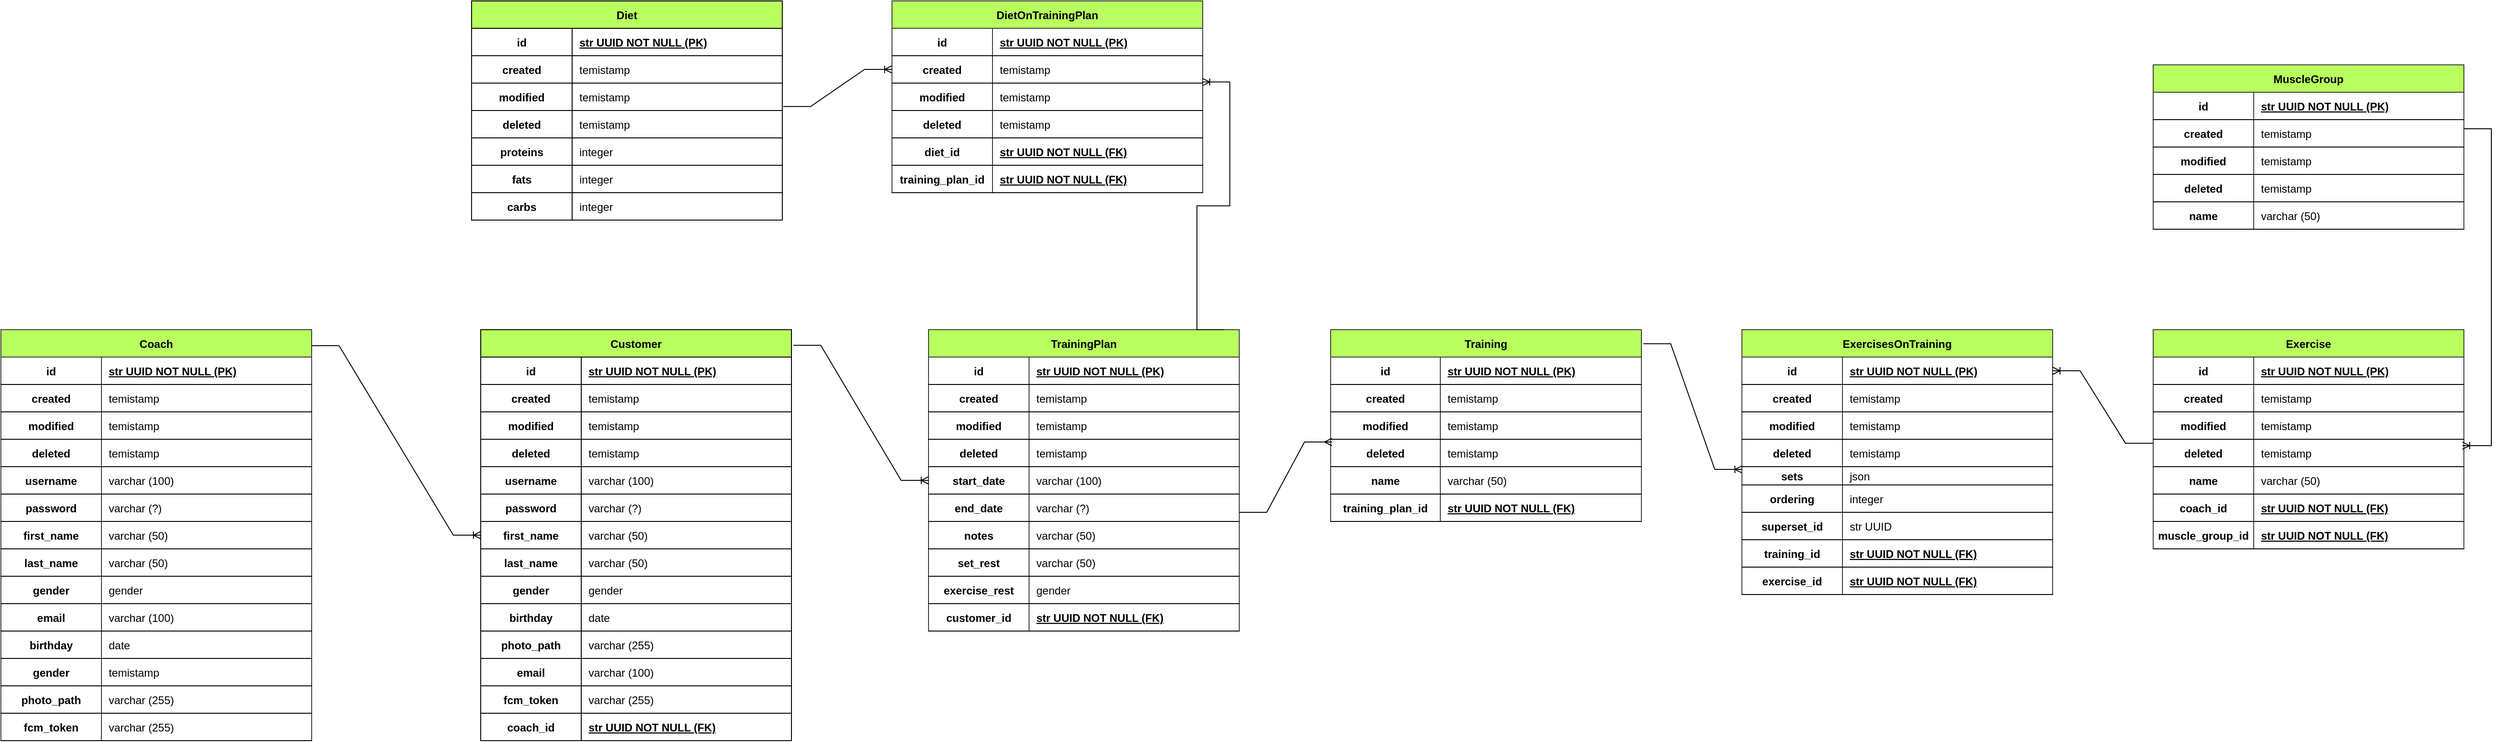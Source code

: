 <mxfile version="22.1.11" type="github">
  <diagram id="R2lEEEUBdFMjLlhIrx00" name="Page-1">
    <mxGraphModel dx="1912" dy="1015" grid="1" gridSize="10" guides="1" tooltips="1" connect="1" arrows="1" fold="1" page="1" pageScale="1" pageWidth="850" pageHeight="1100" math="0" shadow="0" extFonts="Permanent Marker^https://fonts.googleapis.com/css?family=Permanent+Marker">
      <root>
        <mxCell id="0" />
        <mxCell id="1" parent="0" />
        <mxCell id="x-yC7-S5sq0ldX0p3fpj-28" value="Coach" style="shape=table;startSize=30;container=1;collapsible=1;childLayout=tableLayout;fixedRows=1;rowLines=0;fontStyle=1;align=center;resizeLast=1;fillColor=#b8ff5f;strokeColor=#3a3a3a;fontColor=#000000;" vertex="1" parent="1">
          <mxGeometry x="75" y="480" width="340" height="450" as="geometry">
            <mxRectangle x="75" y="480" width="80" height="30" as="alternateBounds" />
          </mxGeometry>
        </mxCell>
        <mxCell id="x-yC7-S5sq0ldX0p3fpj-129" value="" style="shape=partialRectangle;collapsible=0;dropTarget=0;pointerEvents=0;fillColor=none;points=[[0,0.5],[1,0.5]];portConstraint=eastwest;top=0;left=0;right=0;bottom=1;" vertex="1" parent="x-yC7-S5sq0ldX0p3fpj-28">
          <mxGeometry y="30" width="340" height="30" as="geometry" />
        </mxCell>
        <mxCell id="x-yC7-S5sq0ldX0p3fpj-130" value="id" style="shape=partialRectangle;overflow=hidden;connectable=0;fillColor=none;top=0;left=0;bottom=0;right=0;fontStyle=1;fontColor=#000000;" vertex="1" parent="x-yC7-S5sq0ldX0p3fpj-129">
          <mxGeometry width="110" height="30" as="geometry">
            <mxRectangle width="110" height="30" as="alternateBounds" />
          </mxGeometry>
        </mxCell>
        <mxCell id="x-yC7-S5sq0ldX0p3fpj-131" value="str UUID NOT NULL (PK)" style="shape=partialRectangle;overflow=hidden;connectable=0;fillColor=none;top=0;left=0;bottom=0;right=0;align=left;spacingLeft=6;fontStyle=5;fontColor=#000000;" vertex="1" parent="x-yC7-S5sq0ldX0p3fpj-129">
          <mxGeometry x="110" width="230" height="30" as="geometry">
            <mxRectangle width="230" height="30" as="alternateBounds" />
          </mxGeometry>
        </mxCell>
        <mxCell id="x-yC7-S5sq0ldX0p3fpj-132" value="" style="shape=partialRectangle;collapsible=0;dropTarget=0;pointerEvents=0;fillColor=none;points=[[0,0.5],[1,0.5]];portConstraint=eastwest;top=0;left=0;right=0;bottom=1;" vertex="1" parent="x-yC7-S5sq0ldX0p3fpj-28">
          <mxGeometry y="60" width="340" height="30" as="geometry" />
        </mxCell>
        <mxCell id="x-yC7-S5sq0ldX0p3fpj-133" value="created" style="shape=partialRectangle;overflow=hidden;connectable=0;fillColor=none;top=0;left=0;bottom=0;right=0;fontStyle=1;fontColor=#000000;" vertex="1" parent="x-yC7-S5sq0ldX0p3fpj-132">
          <mxGeometry width="110" height="30" as="geometry">
            <mxRectangle width="110" height="30" as="alternateBounds" />
          </mxGeometry>
        </mxCell>
        <mxCell id="x-yC7-S5sq0ldX0p3fpj-134" value="temistamp" style="shape=partialRectangle;overflow=hidden;connectable=0;fillColor=none;top=0;left=0;bottom=0;right=0;align=left;spacingLeft=6;fontStyle=0;fontColor=#000000;" vertex="1" parent="x-yC7-S5sq0ldX0p3fpj-132">
          <mxGeometry x="110" width="230" height="30" as="geometry">
            <mxRectangle width="230" height="30" as="alternateBounds" />
          </mxGeometry>
        </mxCell>
        <mxCell id="x-yC7-S5sq0ldX0p3fpj-135" value="" style="shape=partialRectangle;collapsible=0;dropTarget=0;pointerEvents=0;fillColor=none;points=[[0,0.5],[1,0.5]];portConstraint=eastwest;top=0;left=0;right=0;bottom=1;" vertex="1" parent="x-yC7-S5sq0ldX0p3fpj-28">
          <mxGeometry y="90" width="340" height="30" as="geometry" />
        </mxCell>
        <mxCell id="x-yC7-S5sq0ldX0p3fpj-136" value="modified" style="shape=partialRectangle;overflow=hidden;connectable=0;fillColor=none;top=0;left=0;bottom=0;right=0;fontStyle=1;fontColor=#000000;" vertex="1" parent="x-yC7-S5sq0ldX0p3fpj-135">
          <mxGeometry width="110" height="30" as="geometry">
            <mxRectangle width="110" height="30" as="alternateBounds" />
          </mxGeometry>
        </mxCell>
        <mxCell id="x-yC7-S5sq0ldX0p3fpj-137" value="temistamp" style="shape=partialRectangle;overflow=hidden;connectable=0;fillColor=none;top=0;left=0;bottom=0;right=0;align=left;spacingLeft=6;fontStyle=0;fontColor=#000000;" vertex="1" parent="x-yC7-S5sq0ldX0p3fpj-135">
          <mxGeometry x="110" width="230" height="30" as="geometry">
            <mxRectangle width="230" height="30" as="alternateBounds" />
          </mxGeometry>
        </mxCell>
        <mxCell id="x-yC7-S5sq0ldX0p3fpj-138" value="" style="shape=partialRectangle;collapsible=0;dropTarget=0;pointerEvents=0;fillColor=none;points=[[0,0.5],[1,0.5]];portConstraint=eastwest;top=0;left=0;right=0;bottom=1;" vertex="1" parent="x-yC7-S5sq0ldX0p3fpj-28">
          <mxGeometry y="120" width="340" height="30" as="geometry" />
        </mxCell>
        <mxCell id="x-yC7-S5sq0ldX0p3fpj-139" value="deleted" style="shape=partialRectangle;overflow=hidden;connectable=0;fillColor=none;top=0;left=0;bottom=0;right=0;fontStyle=1;fontColor=#000000;" vertex="1" parent="x-yC7-S5sq0ldX0p3fpj-138">
          <mxGeometry width="110" height="30" as="geometry">
            <mxRectangle width="110" height="30" as="alternateBounds" />
          </mxGeometry>
        </mxCell>
        <mxCell id="x-yC7-S5sq0ldX0p3fpj-140" value="temistamp" style="shape=partialRectangle;overflow=hidden;connectable=0;fillColor=none;top=0;left=0;bottom=0;right=0;align=left;spacingLeft=6;fontStyle=0;fontColor=#000000;" vertex="1" parent="x-yC7-S5sq0ldX0p3fpj-138">
          <mxGeometry x="110" width="230" height="30" as="geometry">
            <mxRectangle width="230" height="30" as="alternateBounds" />
          </mxGeometry>
        </mxCell>
        <mxCell id="x-yC7-S5sq0ldX0p3fpj-163" value="" style="shape=partialRectangle;collapsible=0;dropTarget=0;pointerEvents=0;fillColor=none;points=[[0,0.5],[1,0.5]];portConstraint=eastwest;top=0;left=0;right=0;bottom=1;" vertex="1" parent="x-yC7-S5sq0ldX0p3fpj-28">
          <mxGeometry y="150" width="340" height="30" as="geometry" />
        </mxCell>
        <mxCell id="x-yC7-S5sq0ldX0p3fpj-164" value="username" style="shape=partialRectangle;overflow=hidden;connectable=0;fillColor=none;top=0;left=0;bottom=0;right=0;fontStyle=1;fontColor=#000000;" vertex="1" parent="x-yC7-S5sq0ldX0p3fpj-163">
          <mxGeometry width="110" height="30" as="geometry">
            <mxRectangle width="110" height="30" as="alternateBounds" />
          </mxGeometry>
        </mxCell>
        <mxCell id="x-yC7-S5sq0ldX0p3fpj-165" value="varchar (100)" style="shape=partialRectangle;overflow=hidden;connectable=0;fillColor=none;top=0;left=0;bottom=0;right=0;align=left;spacingLeft=6;fontStyle=0;fontColor=#000000;" vertex="1" parent="x-yC7-S5sq0ldX0p3fpj-163">
          <mxGeometry x="110" width="230" height="30" as="geometry">
            <mxRectangle width="230" height="30" as="alternateBounds" />
          </mxGeometry>
        </mxCell>
        <mxCell id="x-yC7-S5sq0ldX0p3fpj-166" value="" style="shape=partialRectangle;collapsible=0;dropTarget=0;pointerEvents=0;fillColor=none;points=[[0,0.5],[1,0.5]];portConstraint=eastwest;top=0;left=0;right=0;bottom=1;" vertex="1" parent="x-yC7-S5sq0ldX0p3fpj-28">
          <mxGeometry y="180" width="340" height="30" as="geometry" />
        </mxCell>
        <mxCell id="x-yC7-S5sq0ldX0p3fpj-167" value="password" style="shape=partialRectangle;overflow=hidden;connectable=0;fillColor=none;top=0;left=0;bottom=0;right=0;fontStyle=1;fontColor=#000000;" vertex="1" parent="x-yC7-S5sq0ldX0p3fpj-166">
          <mxGeometry width="110" height="30" as="geometry">
            <mxRectangle width="110" height="30" as="alternateBounds" />
          </mxGeometry>
        </mxCell>
        <mxCell id="x-yC7-S5sq0ldX0p3fpj-168" value="varchar (?)" style="shape=partialRectangle;overflow=hidden;connectable=0;fillColor=none;top=0;left=0;bottom=0;right=0;align=left;spacingLeft=6;fontStyle=0;fontColor=#000000;" vertex="1" parent="x-yC7-S5sq0ldX0p3fpj-166">
          <mxGeometry x="110" width="230" height="30" as="geometry">
            <mxRectangle width="230" height="30" as="alternateBounds" />
          </mxGeometry>
        </mxCell>
        <mxCell id="x-yC7-S5sq0ldX0p3fpj-169" value="" style="shape=partialRectangle;collapsible=0;dropTarget=0;pointerEvents=0;fillColor=none;points=[[0,0.5],[1,0.5]];portConstraint=eastwest;top=0;left=0;right=0;bottom=1;" vertex="1" parent="x-yC7-S5sq0ldX0p3fpj-28">
          <mxGeometry y="210" width="340" height="30" as="geometry" />
        </mxCell>
        <mxCell id="x-yC7-S5sq0ldX0p3fpj-170" value="first_name" style="shape=partialRectangle;overflow=hidden;connectable=0;fillColor=none;top=0;left=0;bottom=0;right=0;fontStyle=1;fontColor=#000000;" vertex="1" parent="x-yC7-S5sq0ldX0p3fpj-169">
          <mxGeometry width="110" height="30" as="geometry">
            <mxRectangle width="110" height="30" as="alternateBounds" />
          </mxGeometry>
        </mxCell>
        <mxCell id="x-yC7-S5sq0ldX0p3fpj-171" value="varchar (50)" style="shape=partialRectangle;overflow=hidden;connectable=0;fillColor=none;top=0;left=0;bottom=0;right=0;align=left;spacingLeft=6;fontStyle=0;fontColor=#000000;" vertex="1" parent="x-yC7-S5sq0ldX0p3fpj-169">
          <mxGeometry x="110" width="230" height="30" as="geometry">
            <mxRectangle width="230" height="30" as="alternateBounds" />
          </mxGeometry>
        </mxCell>
        <mxCell id="x-yC7-S5sq0ldX0p3fpj-172" value="" style="shape=partialRectangle;collapsible=0;dropTarget=0;pointerEvents=0;fillColor=none;points=[[0,0.5],[1,0.5]];portConstraint=eastwest;top=0;left=0;right=0;bottom=1;" vertex="1" parent="x-yC7-S5sq0ldX0p3fpj-28">
          <mxGeometry y="240" width="340" height="30" as="geometry" />
        </mxCell>
        <mxCell id="x-yC7-S5sq0ldX0p3fpj-173" value="last_name" style="shape=partialRectangle;overflow=hidden;connectable=0;fillColor=none;top=0;left=0;bottom=0;right=0;fontStyle=1;fontColor=#000000;" vertex="1" parent="x-yC7-S5sq0ldX0p3fpj-172">
          <mxGeometry width="110" height="30" as="geometry">
            <mxRectangle width="110" height="30" as="alternateBounds" />
          </mxGeometry>
        </mxCell>
        <mxCell id="x-yC7-S5sq0ldX0p3fpj-174" value="varchar (50)" style="shape=partialRectangle;overflow=hidden;connectable=0;fillColor=none;top=0;left=0;bottom=0;right=0;align=left;spacingLeft=6;fontStyle=0;fontColor=#000000;" vertex="1" parent="x-yC7-S5sq0ldX0p3fpj-172">
          <mxGeometry x="110" width="230" height="30" as="geometry">
            <mxRectangle width="230" height="30" as="alternateBounds" />
          </mxGeometry>
        </mxCell>
        <mxCell id="x-yC7-S5sq0ldX0p3fpj-175" value="" style="shape=partialRectangle;collapsible=0;dropTarget=0;pointerEvents=0;fillColor=none;points=[[0,0.5],[1,0.5]];portConstraint=eastwest;top=0;left=0;right=0;bottom=1;" vertex="1" parent="x-yC7-S5sq0ldX0p3fpj-28">
          <mxGeometry y="270" width="340" height="30" as="geometry" />
        </mxCell>
        <mxCell id="x-yC7-S5sq0ldX0p3fpj-176" value="gender" style="shape=partialRectangle;overflow=hidden;connectable=0;fillColor=none;top=0;left=0;bottom=0;right=0;fontStyle=1;fontColor=#000000;" vertex="1" parent="x-yC7-S5sq0ldX0p3fpj-175">
          <mxGeometry width="110" height="30" as="geometry">
            <mxRectangle width="110" height="30" as="alternateBounds" />
          </mxGeometry>
        </mxCell>
        <mxCell id="x-yC7-S5sq0ldX0p3fpj-177" value="gender" style="shape=partialRectangle;overflow=hidden;connectable=0;fillColor=none;top=0;left=0;bottom=0;right=0;align=left;spacingLeft=6;fontStyle=0;fontColor=#000000;" vertex="1" parent="x-yC7-S5sq0ldX0p3fpj-175">
          <mxGeometry x="110" width="230" height="30" as="geometry">
            <mxRectangle width="230" height="30" as="alternateBounds" />
          </mxGeometry>
        </mxCell>
        <mxCell id="x-yC7-S5sq0ldX0p3fpj-178" value="" style="shape=partialRectangle;collapsible=0;dropTarget=0;pointerEvents=0;fillColor=none;points=[[0,0.5],[1,0.5]];portConstraint=eastwest;top=0;left=0;right=0;bottom=1;" vertex="1" parent="x-yC7-S5sq0ldX0p3fpj-28">
          <mxGeometry y="300" width="340" height="30" as="geometry" />
        </mxCell>
        <mxCell id="x-yC7-S5sq0ldX0p3fpj-179" value="email" style="shape=partialRectangle;overflow=hidden;connectable=0;fillColor=none;top=0;left=0;bottom=0;right=0;fontStyle=1;fontColor=#000000;" vertex="1" parent="x-yC7-S5sq0ldX0p3fpj-178">
          <mxGeometry width="110" height="30" as="geometry">
            <mxRectangle width="110" height="30" as="alternateBounds" />
          </mxGeometry>
        </mxCell>
        <mxCell id="x-yC7-S5sq0ldX0p3fpj-180" value="varchar (100)" style="shape=partialRectangle;overflow=hidden;connectable=0;fillColor=none;top=0;left=0;bottom=0;right=0;align=left;spacingLeft=6;fontStyle=0;fontColor=#000000;" vertex="1" parent="x-yC7-S5sq0ldX0p3fpj-178">
          <mxGeometry x="110" width="230" height="30" as="geometry">
            <mxRectangle width="230" height="30" as="alternateBounds" />
          </mxGeometry>
        </mxCell>
        <mxCell id="x-yC7-S5sq0ldX0p3fpj-181" value="" style="shape=partialRectangle;collapsible=0;dropTarget=0;pointerEvents=0;fillColor=none;points=[[0,0.5],[1,0.5]];portConstraint=eastwest;top=0;left=0;right=0;bottom=1;" vertex="1" parent="x-yC7-S5sq0ldX0p3fpj-28">
          <mxGeometry y="330" width="340" height="30" as="geometry" />
        </mxCell>
        <mxCell id="x-yC7-S5sq0ldX0p3fpj-182" value="birthday" style="shape=partialRectangle;overflow=hidden;connectable=0;fillColor=none;top=0;left=0;bottom=0;right=0;fontStyle=1;fontColor=#000000;" vertex="1" parent="x-yC7-S5sq0ldX0p3fpj-181">
          <mxGeometry width="110" height="30" as="geometry">
            <mxRectangle width="110" height="30" as="alternateBounds" />
          </mxGeometry>
        </mxCell>
        <mxCell id="x-yC7-S5sq0ldX0p3fpj-183" value="date" style="shape=partialRectangle;overflow=hidden;connectable=0;fillColor=none;top=0;left=0;bottom=0;right=0;align=left;spacingLeft=6;fontStyle=0;fontColor=#000000;" vertex="1" parent="x-yC7-S5sq0ldX0p3fpj-181">
          <mxGeometry x="110" width="230" height="30" as="geometry">
            <mxRectangle width="230" height="30" as="alternateBounds" />
          </mxGeometry>
        </mxCell>
        <mxCell id="x-yC7-S5sq0ldX0p3fpj-184" value="" style="shape=partialRectangle;collapsible=0;dropTarget=0;pointerEvents=0;fillColor=none;points=[[0,0.5],[1,0.5]];portConstraint=eastwest;top=0;left=0;right=0;bottom=1;" vertex="1" parent="x-yC7-S5sq0ldX0p3fpj-28">
          <mxGeometry y="360" width="340" height="30" as="geometry" />
        </mxCell>
        <mxCell id="x-yC7-S5sq0ldX0p3fpj-185" value="gender" style="shape=partialRectangle;overflow=hidden;connectable=0;fillColor=none;top=0;left=0;bottom=0;right=0;fontStyle=1;fontColor=#000000;" vertex="1" parent="x-yC7-S5sq0ldX0p3fpj-184">
          <mxGeometry width="110" height="30" as="geometry">
            <mxRectangle width="110" height="30" as="alternateBounds" />
          </mxGeometry>
        </mxCell>
        <mxCell id="x-yC7-S5sq0ldX0p3fpj-186" value="temistamp" style="shape=partialRectangle;overflow=hidden;connectable=0;fillColor=none;top=0;left=0;bottom=0;right=0;align=left;spacingLeft=6;fontStyle=0;fontColor=#000000;" vertex="1" parent="x-yC7-S5sq0ldX0p3fpj-184">
          <mxGeometry x="110" width="230" height="30" as="geometry">
            <mxRectangle width="230" height="30" as="alternateBounds" />
          </mxGeometry>
        </mxCell>
        <mxCell id="x-yC7-S5sq0ldX0p3fpj-187" value="" style="shape=partialRectangle;collapsible=0;dropTarget=0;pointerEvents=0;fillColor=none;points=[[0,0.5],[1,0.5]];portConstraint=eastwest;top=0;left=0;right=0;bottom=1;" vertex="1" parent="x-yC7-S5sq0ldX0p3fpj-28">
          <mxGeometry y="390" width="340" height="30" as="geometry" />
        </mxCell>
        <mxCell id="x-yC7-S5sq0ldX0p3fpj-188" value="photo_path" style="shape=partialRectangle;overflow=hidden;connectable=0;fillColor=none;top=0;left=0;bottom=0;right=0;fontStyle=1;fontColor=#000000;" vertex="1" parent="x-yC7-S5sq0ldX0p3fpj-187">
          <mxGeometry width="110" height="30" as="geometry">
            <mxRectangle width="110" height="30" as="alternateBounds" />
          </mxGeometry>
        </mxCell>
        <mxCell id="x-yC7-S5sq0ldX0p3fpj-189" value="varchar (255)" style="shape=partialRectangle;overflow=hidden;connectable=0;fillColor=none;top=0;left=0;bottom=0;right=0;align=left;spacingLeft=6;fontStyle=0;fontColor=#000000;" vertex="1" parent="x-yC7-S5sq0ldX0p3fpj-187">
          <mxGeometry x="110" width="230" height="30" as="geometry">
            <mxRectangle width="230" height="30" as="alternateBounds" />
          </mxGeometry>
        </mxCell>
        <mxCell id="x-yC7-S5sq0ldX0p3fpj-29" value="" style="shape=partialRectangle;collapsible=0;dropTarget=0;pointerEvents=0;fillColor=none;points=[[0,0.5],[1,0.5]];portConstraint=eastwest;top=0;left=0;right=0;bottom=1;" vertex="1" parent="x-yC7-S5sq0ldX0p3fpj-28">
          <mxGeometry y="420" width="340" height="30" as="geometry" />
        </mxCell>
        <mxCell id="x-yC7-S5sq0ldX0p3fpj-30" value="fcm_token" style="shape=partialRectangle;overflow=hidden;connectable=0;fillColor=none;top=0;left=0;bottom=0;right=0;fontStyle=1;fontColor=#000000;" vertex="1" parent="x-yC7-S5sq0ldX0p3fpj-29">
          <mxGeometry width="110" height="30" as="geometry">
            <mxRectangle width="110" height="30" as="alternateBounds" />
          </mxGeometry>
        </mxCell>
        <mxCell id="x-yC7-S5sq0ldX0p3fpj-31" value="varchar (255)" style="shape=partialRectangle;overflow=hidden;connectable=0;fillColor=none;top=0;left=0;bottom=0;right=0;align=left;spacingLeft=6;fontStyle=0;fontColor=#000000;" vertex="1" parent="x-yC7-S5sq0ldX0p3fpj-29">
          <mxGeometry x="110" width="230" height="30" as="geometry">
            <mxRectangle width="230" height="30" as="alternateBounds" />
          </mxGeometry>
        </mxCell>
        <mxCell id="x-yC7-S5sq0ldX0p3fpj-141" value="Customer" style="shape=table;startSize=30;container=1;collapsible=1;childLayout=tableLayout;fixedRows=1;rowLines=0;fontStyle=1;align=center;resizeLast=1;fillColor=#b8ff5f;strokeColor=#000000;fontColor=default;" vertex="1" parent="1">
          <mxGeometry x="600" y="480" width="340" height="450" as="geometry" />
        </mxCell>
        <mxCell id="x-yC7-S5sq0ldX0p3fpj-142" value="" style="shape=partialRectangle;collapsible=0;dropTarget=0;pointerEvents=0;fillColor=none;points=[[0,0.5],[1,0.5]];portConstraint=eastwest;top=0;left=0;right=0;bottom=1;" vertex="1" parent="x-yC7-S5sq0ldX0p3fpj-141">
          <mxGeometry y="30" width="340" height="30" as="geometry" />
        </mxCell>
        <mxCell id="x-yC7-S5sq0ldX0p3fpj-143" value="id" style="shape=partialRectangle;overflow=hidden;connectable=0;fillColor=none;top=0;left=0;bottom=0;right=0;fontStyle=1;" vertex="1" parent="x-yC7-S5sq0ldX0p3fpj-142">
          <mxGeometry width="110" height="30" as="geometry">
            <mxRectangle width="110" height="30" as="alternateBounds" />
          </mxGeometry>
        </mxCell>
        <mxCell id="x-yC7-S5sq0ldX0p3fpj-144" value="str UUID NOT NULL (PK)" style="shape=partialRectangle;overflow=hidden;connectable=0;fillColor=none;top=0;left=0;bottom=0;right=0;align=left;spacingLeft=6;fontStyle=5;" vertex="1" parent="x-yC7-S5sq0ldX0p3fpj-142">
          <mxGeometry x="110" width="230" height="30" as="geometry">
            <mxRectangle width="230" height="30" as="alternateBounds" />
          </mxGeometry>
        </mxCell>
        <mxCell id="x-yC7-S5sq0ldX0p3fpj-145" value="" style="shape=partialRectangle;collapsible=0;dropTarget=0;pointerEvents=0;fillColor=none;points=[[0,0.5],[1,0.5]];portConstraint=eastwest;top=0;left=0;right=0;bottom=1;" vertex="1" parent="x-yC7-S5sq0ldX0p3fpj-141">
          <mxGeometry y="60" width="340" height="30" as="geometry" />
        </mxCell>
        <mxCell id="x-yC7-S5sq0ldX0p3fpj-146" value="created" style="shape=partialRectangle;overflow=hidden;connectable=0;fillColor=none;top=0;left=0;bottom=0;right=0;fontStyle=1;labelBackgroundColor=none;labelBorderColor=none;fontColor=#000000;" vertex="1" parent="x-yC7-S5sq0ldX0p3fpj-145">
          <mxGeometry width="110" height="30" as="geometry">
            <mxRectangle width="110" height="30" as="alternateBounds" />
          </mxGeometry>
        </mxCell>
        <mxCell id="x-yC7-S5sq0ldX0p3fpj-147" value="temistamp" style="shape=partialRectangle;overflow=hidden;connectable=0;fillColor=none;top=0;left=0;bottom=0;right=0;align=left;spacingLeft=6;fontStyle=0;" vertex="1" parent="x-yC7-S5sq0ldX0p3fpj-145">
          <mxGeometry x="110" width="230" height="30" as="geometry">
            <mxRectangle width="230" height="30" as="alternateBounds" />
          </mxGeometry>
        </mxCell>
        <mxCell id="x-yC7-S5sq0ldX0p3fpj-148" value="" style="shape=partialRectangle;collapsible=0;dropTarget=0;pointerEvents=0;fillColor=none;points=[[0,0.5],[1,0.5]];portConstraint=eastwest;top=0;left=0;right=0;bottom=1;" vertex="1" parent="x-yC7-S5sq0ldX0p3fpj-141">
          <mxGeometry y="90" width="340" height="30" as="geometry" />
        </mxCell>
        <mxCell id="x-yC7-S5sq0ldX0p3fpj-149" value="modified" style="shape=partialRectangle;overflow=hidden;connectable=0;fillColor=none;top=0;left=0;bottom=0;right=0;fontStyle=1;fontColor=#000000;" vertex="1" parent="x-yC7-S5sq0ldX0p3fpj-148">
          <mxGeometry width="110" height="30" as="geometry">
            <mxRectangle width="110" height="30" as="alternateBounds" />
          </mxGeometry>
        </mxCell>
        <mxCell id="x-yC7-S5sq0ldX0p3fpj-150" value="temistamp" style="shape=partialRectangle;overflow=hidden;connectable=0;fillColor=none;top=0;left=0;bottom=0;right=0;align=left;spacingLeft=6;fontStyle=0;" vertex="1" parent="x-yC7-S5sq0ldX0p3fpj-148">
          <mxGeometry x="110" width="230" height="30" as="geometry">
            <mxRectangle width="230" height="30" as="alternateBounds" />
          </mxGeometry>
        </mxCell>
        <mxCell id="x-yC7-S5sq0ldX0p3fpj-151" value="" style="shape=partialRectangle;collapsible=0;dropTarget=0;pointerEvents=0;fillColor=none;points=[[0,0.5],[1,0.5]];portConstraint=eastwest;top=0;left=0;right=0;bottom=1;" vertex="1" parent="x-yC7-S5sq0ldX0p3fpj-141">
          <mxGeometry y="120" width="340" height="30" as="geometry" />
        </mxCell>
        <mxCell id="x-yC7-S5sq0ldX0p3fpj-152" value="deleted" style="shape=partialRectangle;overflow=hidden;connectable=0;fillColor=none;top=0;left=0;bottom=0;right=0;fontStyle=1;" vertex="1" parent="x-yC7-S5sq0ldX0p3fpj-151">
          <mxGeometry width="110" height="30" as="geometry">
            <mxRectangle width="110" height="30" as="alternateBounds" />
          </mxGeometry>
        </mxCell>
        <mxCell id="x-yC7-S5sq0ldX0p3fpj-153" value="temistamp" style="shape=partialRectangle;overflow=hidden;connectable=0;fillColor=none;top=0;left=0;bottom=0;right=0;align=left;spacingLeft=6;fontStyle=0;" vertex="1" parent="x-yC7-S5sq0ldX0p3fpj-151">
          <mxGeometry x="110" width="230" height="30" as="geometry">
            <mxRectangle width="230" height="30" as="alternateBounds" />
          </mxGeometry>
        </mxCell>
        <mxCell id="x-yC7-S5sq0ldX0p3fpj-198" value="" style="shape=partialRectangle;collapsible=0;dropTarget=0;pointerEvents=0;fillColor=none;points=[[0,0.5],[1,0.5]];portConstraint=eastwest;top=0;left=0;right=0;bottom=1;" vertex="1" parent="x-yC7-S5sq0ldX0p3fpj-141">
          <mxGeometry y="150" width="340" height="30" as="geometry" />
        </mxCell>
        <mxCell id="x-yC7-S5sq0ldX0p3fpj-199" value="username" style="shape=partialRectangle;overflow=hidden;connectable=0;fillColor=none;top=0;left=0;bottom=0;right=0;fontStyle=1;" vertex="1" parent="x-yC7-S5sq0ldX0p3fpj-198">
          <mxGeometry width="110" height="30" as="geometry">
            <mxRectangle width="110" height="30" as="alternateBounds" />
          </mxGeometry>
        </mxCell>
        <mxCell id="x-yC7-S5sq0ldX0p3fpj-200" value="varchar (100)" style="shape=partialRectangle;overflow=hidden;connectable=0;fillColor=none;top=0;left=0;bottom=0;right=0;align=left;spacingLeft=6;fontStyle=0;" vertex="1" parent="x-yC7-S5sq0ldX0p3fpj-198">
          <mxGeometry x="110" width="230" height="30" as="geometry">
            <mxRectangle width="230" height="30" as="alternateBounds" />
          </mxGeometry>
        </mxCell>
        <mxCell id="x-yC7-S5sq0ldX0p3fpj-201" value="" style="shape=partialRectangle;collapsible=0;dropTarget=0;pointerEvents=0;fillColor=none;points=[[0,0.5],[1,0.5]];portConstraint=eastwest;top=0;left=0;right=0;bottom=1;" vertex="1" parent="x-yC7-S5sq0ldX0p3fpj-141">
          <mxGeometry y="180" width="340" height="30" as="geometry" />
        </mxCell>
        <mxCell id="x-yC7-S5sq0ldX0p3fpj-202" value="password" style="shape=partialRectangle;overflow=hidden;connectable=0;fillColor=none;top=0;left=0;bottom=0;right=0;fontStyle=1;" vertex="1" parent="x-yC7-S5sq0ldX0p3fpj-201">
          <mxGeometry width="110" height="30" as="geometry">
            <mxRectangle width="110" height="30" as="alternateBounds" />
          </mxGeometry>
        </mxCell>
        <mxCell id="x-yC7-S5sq0ldX0p3fpj-203" value="varchar (?)" style="shape=partialRectangle;overflow=hidden;connectable=0;fillColor=none;top=0;left=0;bottom=0;right=0;align=left;spacingLeft=6;fontStyle=0;" vertex="1" parent="x-yC7-S5sq0ldX0p3fpj-201">
          <mxGeometry x="110" width="230" height="30" as="geometry">
            <mxRectangle width="230" height="30" as="alternateBounds" />
          </mxGeometry>
        </mxCell>
        <mxCell id="x-yC7-S5sq0ldX0p3fpj-204" value="" style="shape=partialRectangle;collapsible=0;dropTarget=0;pointerEvents=0;fillColor=none;points=[[0,0.5],[1,0.5]];portConstraint=eastwest;top=0;left=0;right=0;bottom=1;" vertex="1" parent="x-yC7-S5sq0ldX0p3fpj-141">
          <mxGeometry y="210" width="340" height="30" as="geometry" />
        </mxCell>
        <mxCell id="x-yC7-S5sq0ldX0p3fpj-205" value="first_name" style="shape=partialRectangle;overflow=hidden;connectable=0;fillColor=none;top=0;left=0;bottom=0;right=0;fontStyle=1;" vertex="1" parent="x-yC7-S5sq0ldX0p3fpj-204">
          <mxGeometry width="110" height="30" as="geometry">
            <mxRectangle width="110" height="30" as="alternateBounds" />
          </mxGeometry>
        </mxCell>
        <mxCell id="x-yC7-S5sq0ldX0p3fpj-206" value="varchar (50)" style="shape=partialRectangle;overflow=hidden;connectable=0;fillColor=none;top=0;left=0;bottom=0;right=0;align=left;spacingLeft=6;fontStyle=0;" vertex="1" parent="x-yC7-S5sq0ldX0p3fpj-204">
          <mxGeometry x="110" width="230" height="30" as="geometry">
            <mxRectangle width="230" height="30" as="alternateBounds" />
          </mxGeometry>
        </mxCell>
        <mxCell id="x-yC7-S5sq0ldX0p3fpj-207" value="" style="shape=partialRectangle;collapsible=0;dropTarget=0;pointerEvents=0;fillColor=none;points=[[0,0.5],[1,0.5]];portConstraint=eastwest;top=0;left=0;right=0;bottom=1;" vertex="1" parent="x-yC7-S5sq0ldX0p3fpj-141">
          <mxGeometry y="240" width="340" height="30" as="geometry" />
        </mxCell>
        <mxCell id="x-yC7-S5sq0ldX0p3fpj-208" value="last_name" style="shape=partialRectangle;overflow=hidden;connectable=0;fillColor=none;top=0;left=0;bottom=0;right=0;fontStyle=1;" vertex="1" parent="x-yC7-S5sq0ldX0p3fpj-207">
          <mxGeometry width="110" height="30" as="geometry">
            <mxRectangle width="110" height="30" as="alternateBounds" />
          </mxGeometry>
        </mxCell>
        <mxCell id="x-yC7-S5sq0ldX0p3fpj-209" value="varchar (50)" style="shape=partialRectangle;overflow=hidden;connectable=0;fillColor=none;top=0;left=0;bottom=0;right=0;align=left;spacingLeft=6;fontStyle=0;" vertex="1" parent="x-yC7-S5sq0ldX0p3fpj-207">
          <mxGeometry x="110" width="230" height="30" as="geometry">
            <mxRectangle width="230" height="30" as="alternateBounds" />
          </mxGeometry>
        </mxCell>
        <mxCell id="x-yC7-S5sq0ldX0p3fpj-210" value="" style="shape=partialRectangle;collapsible=0;dropTarget=0;pointerEvents=0;fillColor=none;points=[[0,0.5],[1,0.5]];portConstraint=eastwest;top=0;left=0;right=0;bottom=1;" vertex="1" parent="x-yC7-S5sq0ldX0p3fpj-141">
          <mxGeometry y="270" width="340" height="30" as="geometry" />
        </mxCell>
        <mxCell id="x-yC7-S5sq0ldX0p3fpj-211" value="gender" style="shape=partialRectangle;overflow=hidden;connectable=0;fillColor=none;top=0;left=0;bottom=0;right=0;fontStyle=1;" vertex="1" parent="x-yC7-S5sq0ldX0p3fpj-210">
          <mxGeometry width="110" height="30" as="geometry">
            <mxRectangle width="110" height="30" as="alternateBounds" />
          </mxGeometry>
        </mxCell>
        <mxCell id="x-yC7-S5sq0ldX0p3fpj-212" value="gender" style="shape=partialRectangle;overflow=hidden;connectable=0;fillColor=none;top=0;left=0;bottom=0;right=0;align=left;spacingLeft=6;fontStyle=0;" vertex="1" parent="x-yC7-S5sq0ldX0p3fpj-210">
          <mxGeometry x="110" width="230" height="30" as="geometry">
            <mxRectangle width="230" height="30" as="alternateBounds" />
          </mxGeometry>
        </mxCell>
        <mxCell id="x-yC7-S5sq0ldX0p3fpj-213" value="" style="shape=partialRectangle;collapsible=0;dropTarget=0;pointerEvents=0;fillColor=none;points=[[0,0.5],[1,0.5]];portConstraint=eastwest;top=0;left=0;right=0;bottom=1;" vertex="1" parent="x-yC7-S5sq0ldX0p3fpj-141">
          <mxGeometry y="300" width="340" height="30" as="geometry" />
        </mxCell>
        <mxCell id="x-yC7-S5sq0ldX0p3fpj-214" value="birthday" style="shape=partialRectangle;overflow=hidden;connectable=0;fillColor=none;top=0;left=0;bottom=0;right=0;fontStyle=1;" vertex="1" parent="x-yC7-S5sq0ldX0p3fpj-213">
          <mxGeometry width="110" height="30" as="geometry">
            <mxRectangle width="110" height="30" as="alternateBounds" />
          </mxGeometry>
        </mxCell>
        <mxCell id="x-yC7-S5sq0ldX0p3fpj-215" value="date" style="shape=partialRectangle;overflow=hidden;connectable=0;fillColor=none;top=0;left=0;bottom=0;right=0;align=left;spacingLeft=6;fontStyle=0;" vertex="1" parent="x-yC7-S5sq0ldX0p3fpj-213">
          <mxGeometry x="110" width="230" height="30" as="geometry">
            <mxRectangle width="230" height="30" as="alternateBounds" />
          </mxGeometry>
        </mxCell>
        <mxCell id="x-yC7-S5sq0ldX0p3fpj-216" value="" style="shape=partialRectangle;collapsible=0;dropTarget=0;pointerEvents=0;fillColor=none;points=[[0,0.5],[1,0.5]];portConstraint=eastwest;top=0;left=0;right=0;bottom=1;" vertex="1" parent="x-yC7-S5sq0ldX0p3fpj-141">
          <mxGeometry y="330" width="340" height="30" as="geometry" />
        </mxCell>
        <mxCell id="x-yC7-S5sq0ldX0p3fpj-217" value="photo_path" style="shape=partialRectangle;overflow=hidden;connectable=0;fillColor=none;top=0;left=0;bottom=0;right=0;fontStyle=1;" vertex="1" parent="x-yC7-S5sq0ldX0p3fpj-216">
          <mxGeometry width="110" height="30" as="geometry">
            <mxRectangle width="110" height="30" as="alternateBounds" />
          </mxGeometry>
        </mxCell>
        <mxCell id="x-yC7-S5sq0ldX0p3fpj-218" value="varchar (255)" style="shape=partialRectangle;overflow=hidden;connectable=0;fillColor=none;top=0;left=0;bottom=0;right=0;align=left;spacingLeft=6;fontStyle=0;" vertex="1" parent="x-yC7-S5sq0ldX0p3fpj-216">
          <mxGeometry x="110" width="230" height="30" as="geometry">
            <mxRectangle width="230" height="30" as="alternateBounds" />
          </mxGeometry>
        </mxCell>
        <mxCell id="x-yC7-S5sq0ldX0p3fpj-219" value="" style="shape=partialRectangle;collapsible=0;dropTarget=0;pointerEvents=0;fillColor=none;points=[[0,0.5],[1,0.5]];portConstraint=eastwest;top=0;left=0;right=0;bottom=1;" vertex="1" parent="x-yC7-S5sq0ldX0p3fpj-141">
          <mxGeometry y="360" width="340" height="30" as="geometry" />
        </mxCell>
        <mxCell id="x-yC7-S5sq0ldX0p3fpj-220" value="email" style="shape=partialRectangle;overflow=hidden;connectable=0;fillColor=none;top=0;left=0;bottom=0;right=0;fontStyle=1;" vertex="1" parent="x-yC7-S5sq0ldX0p3fpj-219">
          <mxGeometry width="110" height="30" as="geometry">
            <mxRectangle width="110" height="30" as="alternateBounds" />
          </mxGeometry>
        </mxCell>
        <mxCell id="x-yC7-S5sq0ldX0p3fpj-221" value="varchar (100)" style="shape=partialRectangle;overflow=hidden;connectable=0;fillColor=none;top=0;left=0;bottom=0;right=0;align=left;spacingLeft=6;fontStyle=0;" vertex="1" parent="x-yC7-S5sq0ldX0p3fpj-219">
          <mxGeometry x="110" width="230" height="30" as="geometry">
            <mxRectangle width="230" height="30" as="alternateBounds" />
          </mxGeometry>
        </mxCell>
        <mxCell id="x-yC7-S5sq0ldX0p3fpj-224" value="" style="shape=partialRectangle;collapsible=0;dropTarget=0;pointerEvents=0;fillColor=none;points=[[0,0.5],[1,0.5]];portConstraint=eastwest;top=0;left=0;right=0;bottom=1;" vertex="1" parent="x-yC7-S5sq0ldX0p3fpj-141">
          <mxGeometry y="390" width="340" height="30" as="geometry" />
        </mxCell>
        <mxCell id="x-yC7-S5sq0ldX0p3fpj-225" value="fcm_token" style="shape=partialRectangle;overflow=hidden;connectable=0;fillColor=none;top=0;left=0;bottom=0;right=0;fontStyle=1;" vertex="1" parent="x-yC7-S5sq0ldX0p3fpj-224">
          <mxGeometry width="110" height="30" as="geometry">
            <mxRectangle width="110" height="30" as="alternateBounds" />
          </mxGeometry>
        </mxCell>
        <mxCell id="x-yC7-S5sq0ldX0p3fpj-226" value="varchar (255)" style="shape=partialRectangle;overflow=hidden;connectable=0;fillColor=none;top=0;left=0;bottom=0;right=0;align=left;spacingLeft=6;fontStyle=0;" vertex="1" parent="x-yC7-S5sq0ldX0p3fpj-224">
          <mxGeometry x="110" width="230" height="30" as="geometry">
            <mxRectangle width="230" height="30" as="alternateBounds" />
          </mxGeometry>
        </mxCell>
        <mxCell id="x-yC7-S5sq0ldX0p3fpj-154" value="" style="shape=partialRectangle;collapsible=0;dropTarget=0;pointerEvents=0;fillColor=none;points=[[0,0.5],[1,0.5]];portConstraint=eastwest;top=0;left=0;right=0;bottom=1;" vertex="1" parent="x-yC7-S5sq0ldX0p3fpj-141">
          <mxGeometry y="420" width="340" height="30" as="geometry" />
        </mxCell>
        <mxCell id="x-yC7-S5sq0ldX0p3fpj-155" value="coach_id" style="shape=partialRectangle;overflow=hidden;connectable=0;fillColor=none;top=0;left=0;bottom=0;right=0;fontStyle=1;" vertex="1" parent="x-yC7-S5sq0ldX0p3fpj-154">
          <mxGeometry width="110" height="30" as="geometry">
            <mxRectangle width="110" height="30" as="alternateBounds" />
          </mxGeometry>
        </mxCell>
        <mxCell id="x-yC7-S5sq0ldX0p3fpj-156" value="str UUID NOT NULL (FK)" style="shape=partialRectangle;overflow=hidden;connectable=0;fillColor=none;top=0;left=0;bottom=0;right=0;align=left;spacingLeft=6;fontStyle=5;" vertex="1" parent="x-yC7-S5sq0ldX0p3fpj-154">
          <mxGeometry x="110" width="230" height="30" as="geometry">
            <mxRectangle width="230" height="30" as="alternateBounds" />
          </mxGeometry>
        </mxCell>
        <mxCell id="x-yC7-S5sq0ldX0p3fpj-227" value="" style="edgeStyle=entityRelationEdgeStyle;fontSize=12;html=1;endArrow=ERoneToMany;rounded=0;exitX=1;exitY=0.039;exitDx=0;exitDy=0;exitPerimeter=0;" edge="1" parent="1" source="x-yC7-S5sq0ldX0p3fpj-28" target="x-yC7-S5sq0ldX0p3fpj-141">
          <mxGeometry width="100" height="100" relative="1" as="geometry">
            <mxPoint x="410" y="270" as="sourcePoint" />
            <mxPoint x="765" y="520" as="targetPoint" />
          </mxGeometry>
        </mxCell>
        <mxCell id="x-yC7-S5sq0ldX0p3fpj-228" value="TrainingPlan" style="shape=table;startSize=30;container=1;collapsible=1;childLayout=tableLayout;fixedRows=1;rowLines=0;fontStyle=1;align=center;resizeLast=1;fillColor=#b8ff5f;strokeColor=#3a3a3a;fontColor=#000000;" vertex="1" parent="1">
          <mxGeometry x="1090" y="480" width="340" height="330" as="geometry" />
        </mxCell>
        <mxCell id="x-yC7-S5sq0ldX0p3fpj-229" value="" style="shape=partialRectangle;collapsible=0;dropTarget=0;pointerEvents=0;fillColor=none;points=[[0,0.5],[1,0.5]];portConstraint=eastwest;top=0;left=0;right=0;bottom=1;" vertex="1" parent="x-yC7-S5sq0ldX0p3fpj-228">
          <mxGeometry y="30" width="340" height="30" as="geometry" />
        </mxCell>
        <mxCell id="x-yC7-S5sq0ldX0p3fpj-230" value="id" style="shape=partialRectangle;overflow=hidden;connectable=0;fillColor=none;top=0;left=0;bottom=0;right=0;fontStyle=1;" vertex="1" parent="x-yC7-S5sq0ldX0p3fpj-229">
          <mxGeometry width="110" height="30" as="geometry">
            <mxRectangle width="110" height="30" as="alternateBounds" />
          </mxGeometry>
        </mxCell>
        <mxCell id="x-yC7-S5sq0ldX0p3fpj-231" value="str UUID NOT NULL (PK)" style="shape=partialRectangle;overflow=hidden;connectable=0;fillColor=none;top=0;left=0;bottom=0;right=0;align=left;spacingLeft=6;fontStyle=5;" vertex="1" parent="x-yC7-S5sq0ldX0p3fpj-229">
          <mxGeometry x="110" width="230" height="30" as="geometry">
            <mxRectangle width="230" height="30" as="alternateBounds" />
          </mxGeometry>
        </mxCell>
        <mxCell id="x-yC7-S5sq0ldX0p3fpj-232" value="" style="shape=partialRectangle;collapsible=0;dropTarget=0;pointerEvents=0;fillColor=none;points=[[0,0.5],[1,0.5]];portConstraint=eastwest;top=0;left=0;right=0;bottom=1;" vertex="1" parent="x-yC7-S5sq0ldX0p3fpj-228">
          <mxGeometry y="60" width="340" height="30" as="geometry" />
        </mxCell>
        <mxCell id="x-yC7-S5sq0ldX0p3fpj-233" value="created" style="shape=partialRectangle;overflow=hidden;connectable=0;fillColor=none;top=0;left=0;bottom=0;right=0;fontStyle=1;" vertex="1" parent="x-yC7-S5sq0ldX0p3fpj-232">
          <mxGeometry width="110" height="30" as="geometry">
            <mxRectangle width="110" height="30" as="alternateBounds" />
          </mxGeometry>
        </mxCell>
        <mxCell id="x-yC7-S5sq0ldX0p3fpj-234" value="temistamp" style="shape=partialRectangle;overflow=hidden;connectable=0;fillColor=none;top=0;left=0;bottom=0;right=0;align=left;spacingLeft=6;fontStyle=0;" vertex="1" parent="x-yC7-S5sq0ldX0p3fpj-232">
          <mxGeometry x="110" width="230" height="30" as="geometry">
            <mxRectangle width="230" height="30" as="alternateBounds" />
          </mxGeometry>
        </mxCell>
        <mxCell id="x-yC7-S5sq0ldX0p3fpj-235" value="" style="shape=partialRectangle;collapsible=0;dropTarget=0;pointerEvents=0;fillColor=none;points=[[0,0.5],[1,0.5]];portConstraint=eastwest;top=0;left=0;right=0;bottom=1;" vertex="1" parent="x-yC7-S5sq0ldX0p3fpj-228">
          <mxGeometry y="90" width="340" height="30" as="geometry" />
        </mxCell>
        <mxCell id="x-yC7-S5sq0ldX0p3fpj-236" value="modified" style="shape=partialRectangle;overflow=hidden;connectable=0;fillColor=none;top=0;left=0;bottom=0;right=0;fontStyle=1;" vertex="1" parent="x-yC7-S5sq0ldX0p3fpj-235">
          <mxGeometry width="110" height="30" as="geometry">
            <mxRectangle width="110" height="30" as="alternateBounds" />
          </mxGeometry>
        </mxCell>
        <mxCell id="x-yC7-S5sq0ldX0p3fpj-237" value="temistamp" style="shape=partialRectangle;overflow=hidden;connectable=0;fillColor=none;top=0;left=0;bottom=0;right=0;align=left;spacingLeft=6;fontStyle=0;" vertex="1" parent="x-yC7-S5sq0ldX0p3fpj-235">
          <mxGeometry x="110" width="230" height="30" as="geometry">
            <mxRectangle width="230" height="30" as="alternateBounds" />
          </mxGeometry>
        </mxCell>
        <mxCell id="x-yC7-S5sq0ldX0p3fpj-238" value="" style="shape=partialRectangle;collapsible=0;dropTarget=0;pointerEvents=0;fillColor=none;points=[[0,0.5],[1,0.5]];portConstraint=eastwest;top=0;left=0;right=0;bottom=1;" vertex="1" parent="x-yC7-S5sq0ldX0p3fpj-228">
          <mxGeometry y="120" width="340" height="30" as="geometry" />
        </mxCell>
        <mxCell id="x-yC7-S5sq0ldX0p3fpj-239" value="deleted" style="shape=partialRectangle;overflow=hidden;connectable=0;fillColor=none;top=0;left=0;bottom=0;right=0;fontStyle=1;" vertex="1" parent="x-yC7-S5sq0ldX0p3fpj-238">
          <mxGeometry width="110" height="30" as="geometry">
            <mxRectangle width="110" height="30" as="alternateBounds" />
          </mxGeometry>
        </mxCell>
        <mxCell id="x-yC7-S5sq0ldX0p3fpj-240" value="temistamp" style="shape=partialRectangle;overflow=hidden;connectable=0;fillColor=none;top=0;left=0;bottom=0;right=0;align=left;spacingLeft=6;fontStyle=0;" vertex="1" parent="x-yC7-S5sq0ldX0p3fpj-238">
          <mxGeometry x="110" width="230" height="30" as="geometry">
            <mxRectangle width="230" height="30" as="alternateBounds" />
          </mxGeometry>
        </mxCell>
        <mxCell id="x-yC7-S5sq0ldX0p3fpj-241" value="" style="shape=partialRectangle;collapsible=0;dropTarget=0;pointerEvents=0;fillColor=none;points=[[0,0.5],[1,0.5]];portConstraint=eastwest;top=0;left=0;right=0;bottom=1;" vertex="1" parent="x-yC7-S5sq0ldX0p3fpj-228">
          <mxGeometry y="150" width="340" height="30" as="geometry" />
        </mxCell>
        <mxCell id="x-yC7-S5sq0ldX0p3fpj-242" value="start_date" style="shape=partialRectangle;overflow=hidden;connectable=0;fillColor=none;top=0;left=0;bottom=0;right=0;fontStyle=1;" vertex="1" parent="x-yC7-S5sq0ldX0p3fpj-241">
          <mxGeometry width="110" height="30" as="geometry">
            <mxRectangle width="110" height="30" as="alternateBounds" />
          </mxGeometry>
        </mxCell>
        <mxCell id="x-yC7-S5sq0ldX0p3fpj-243" value="varchar (100)" style="shape=partialRectangle;overflow=hidden;connectable=0;fillColor=none;top=0;left=0;bottom=0;right=0;align=left;spacingLeft=6;fontStyle=0;" vertex="1" parent="x-yC7-S5sq0ldX0p3fpj-241">
          <mxGeometry x="110" width="230" height="30" as="geometry">
            <mxRectangle width="230" height="30" as="alternateBounds" />
          </mxGeometry>
        </mxCell>
        <mxCell id="x-yC7-S5sq0ldX0p3fpj-244" value="" style="shape=partialRectangle;collapsible=0;dropTarget=0;pointerEvents=0;fillColor=none;points=[[0,0.5],[1,0.5]];portConstraint=eastwest;top=0;left=0;right=0;bottom=1;" vertex="1" parent="x-yC7-S5sq0ldX0p3fpj-228">
          <mxGeometry y="180" width="340" height="30" as="geometry" />
        </mxCell>
        <mxCell id="x-yC7-S5sq0ldX0p3fpj-245" value="end_date" style="shape=partialRectangle;overflow=hidden;connectable=0;fillColor=none;top=0;left=0;bottom=0;right=0;fontStyle=1;" vertex="1" parent="x-yC7-S5sq0ldX0p3fpj-244">
          <mxGeometry width="110" height="30" as="geometry">
            <mxRectangle width="110" height="30" as="alternateBounds" />
          </mxGeometry>
        </mxCell>
        <mxCell id="x-yC7-S5sq0ldX0p3fpj-246" value="varchar (?)" style="shape=partialRectangle;overflow=hidden;connectable=0;fillColor=none;top=0;left=0;bottom=0;right=0;align=left;spacingLeft=6;fontStyle=0;" vertex="1" parent="x-yC7-S5sq0ldX0p3fpj-244">
          <mxGeometry x="110" width="230" height="30" as="geometry">
            <mxRectangle width="230" height="30" as="alternateBounds" />
          </mxGeometry>
        </mxCell>
        <mxCell id="x-yC7-S5sq0ldX0p3fpj-247" value="" style="shape=partialRectangle;collapsible=0;dropTarget=0;pointerEvents=0;fillColor=none;points=[[0,0.5],[1,0.5]];portConstraint=eastwest;top=0;left=0;right=0;bottom=1;" vertex="1" parent="x-yC7-S5sq0ldX0p3fpj-228">
          <mxGeometry y="210" width="340" height="30" as="geometry" />
        </mxCell>
        <mxCell id="x-yC7-S5sq0ldX0p3fpj-248" value="notes" style="shape=partialRectangle;overflow=hidden;connectable=0;fillColor=none;top=0;left=0;bottom=0;right=0;fontStyle=1;" vertex="1" parent="x-yC7-S5sq0ldX0p3fpj-247">
          <mxGeometry width="110" height="30" as="geometry">
            <mxRectangle width="110" height="30" as="alternateBounds" />
          </mxGeometry>
        </mxCell>
        <mxCell id="x-yC7-S5sq0ldX0p3fpj-249" value="varchar (50)" style="shape=partialRectangle;overflow=hidden;connectable=0;fillColor=none;top=0;left=0;bottom=0;right=0;align=left;spacingLeft=6;fontStyle=0;" vertex="1" parent="x-yC7-S5sq0ldX0p3fpj-247">
          <mxGeometry x="110" width="230" height="30" as="geometry">
            <mxRectangle width="230" height="30" as="alternateBounds" />
          </mxGeometry>
        </mxCell>
        <mxCell id="x-yC7-S5sq0ldX0p3fpj-250" value="" style="shape=partialRectangle;collapsible=0;dropTarget=0;pointerEvents=0;fillColor=none;points=[[0,0.5],[1,0.5]];portConstraint=eastwest;top=0;left=0;right=0;bottom=1;" vertex="1" parent="x-yC7-S5sq0ldX0p3fpj-228">
          <mxGeometry y="240" width="340" height="30" as="geometry" />
        </mxCell>
        <mxCell id="x-yC7-S5sq0ldX0p3fpj-251" value="set_rest" style="shape=partialRectangle;overflow=hidden;connectable=0;fillColor=none;top=0;left=0;bottom=0;right=0;fontStyle=1;" vertex="1" parent="x-yC7-S5sq0ldX0p3fpj-250">
          <mxGeometry width="110" height="30" as="geometry">
            <mxRectangle width="110" height="30" as="alternateBounds" />
          </mxGeometry>
        </mxCell>
        <mxCell id="x-yC7-S5sq0ldX0p3fpj-252" value="varchar (50)" style="shape=partialRectangle;overflow=hidden;connectable=0;fillColor=none;top=0;left=0;bottom=0;right=0;align=left;spacingLeft=6;fontStyle=0;" vertex="1" parent="x-yC7-S5sq0ldX0p3fpj-250">
          <mxGeometry x="110" width="230" height="30" as="geometry">
            <mxRectangle width="230" height="30" as="alternateBounds" />
          </mxGeometry>
        </mxCell>
        <mxCell id="x-yC7-S5sq0ldX0p3fpj-253" value="" style="shape=partialRectangle;collapsible=0;dropTarget=0;pointerEvents=0;fillColor=none;points=[[0,0.5],[1,0.5]];portConstraint=eastwest;top=0;left=0;right=0;bottom=1;" vertex="1" parent="x-yC7-S5sq0ldX0p3fpj-228">
          <mxGeometry y="270" width="340" height="30" as="geometry" />
        </mxCell>
        <mxCell id="x-yC7-S5sq0ldX0p3fpj-254" value="exercise_rest" style="shape=partialRectangle;overflow=hidden;connectable=0;fillColor=none;top=0;left=0;bottom=0;right=0;fontStyle=1;" vertex="1" parent="x-yC7-S5sq0ldX0p3fpj-253">
          <mxGeometry width="110" height="30" as="geometry">
            <mxRectangle width="110" height="30" as="alternateBounds" />
          </mxGeometry>
        </mxCell>
        <mxCell id="x-yC7-S5sq0ldX0p3fpj-255" value="gender" style="shape=partialRectangle;overflow=hidden;connectable=0;fillColor=none;top=0;left=0;bottom=0;right=0;align=left;spacingLeft=6;fontStyle=0;" vertex="1" parent="x-yC7-S5sq0ldX0p3fpj-253">
          <mxGeometry x="110" width="230" height="30" as="geometry">
            <mxRectangle width="230" height="30" as="alternateBounds" />
          </mxGeometry>
        </mxCell>
        <mxCell id="x-yC7-S5sq0ldX0p3fpj-268" value="" style="shape=partialRectangle;collapsible=0;dropTarget=0;pointerEvents=0;fillColor=none;points=[[0,0.5],[1,0.5]];portConstraint=eastwest;top=0;left=0;right=0;bottom=1;" vertex="1" parent="x-yC7-S5sq0ldX0p3fpj-228">
          <mxGeometry y="300" width="340" height="30" as="geometry" />
        </mxCell>
        <mxCell id="x-yC7-S5sq0ldX0p3fpj-269" value="customer_id" style="shape=partialRectangle;overflow=hidden;connectable=0;fillColor=none;top=0;left=0;bottom=0;right=0;fontStyle=1;" vertex="1" parent="x-yC7-S5sq0ldX0p3fpj-268">
          <mxGeometry width="110" height="30" as="geometry">
            <mxRectangle width="110" height="30" as="alternateBounds" />
          </mxGeometry>
        </mxCell>
        <mxCell id="x-yC7-S5sq0ldX0p3fpj-270" value="str UUID NOT NULL (FK)" style="shape=partialRectangle;overflow=hidden;connectable=0;fillColor=none;top=0;left=0;bottom=0;right=0;align=left;spacingLeft=6;fontStyle=5;" vertex="1" parent="x-yC7-S5sq0ldX0p3fpj-268">
          <mxGeometry x="110" width="230" height="30" as="geometry">
            <mxRectangle width="230" height="30" as="alternateBounds" />
          </mxGeometry>
        </mxCell>
        <mxCell id="x-yC7-S5sq0ldX0p3fpj-272" value="" style="edgeStyle=entityRelationEdgeStyle;fontSize=12;html=1;endArrow=ERoneToMany;rounded=0;exitX=1.006;exitY=0.038;exitDx=0;exitDy=0;exitPerimeter=0;" edge="1" parent="1" source="x-yC7-S5sq0ldX0p3fpj-141" target="x-yC7-S5sq0ldX0p3fpj-228">
          <mxGeometry width="100" height="100" relative="1" as="geometry">
            <mxPoint x="1080" y="890" as="sourcePoint" />
            <mxPoint x="1180" y="790" as="targetPoint" />
          </mxGeometry>
        </mxCell>
        <mxCell id="x-yC7-S5sq0ldX0p3fpj-567" value="Training" style="shape=table;startSize=30;container=1;collapsible=1;childLayout=tableLayout;fixedRows=1;rowLines=0;fontStyle=1;align=center;resizeLast=1;fillColor=#b8ff5f;strokeColor=#3a3a3a;fontColor=#000000;" vertex="1" parent="1">
          <mxGeometry x="1530" y="480" width="340" height="210" as="geometry" />
        </mxCell>
        <mxCell id="x-yC7-S5sq0ldX0p3fpj-568" value="" style="shape=partialRectangle;collapsible=0;dropTarget=0;pointerEvents=0;fillColor=none;points=[[0,0.5],[1,0.5]];portConstraint=eastwest;top=0;left=0;right=0;bottom=1;" vertex="1" parent="x-yC7-S5sq0ldX0p3fpj-567">
          <mxGeometry y="30" width="340" height="30" as="geometry" />
        </mxCell>
        <mxCell id="x-yC7-S5sq0ldX0p3fpj-569" value="id" style="shape=partialRectangle;overflow=hidden;connectable=0;fillColor=none;top=0;left=0;bottom=0;right=0;fontStyle=1;" vertex="1" parent="x-yC7-S5sq0ldX0p3fpj-568">
          <mxGeometry width="120" height="30" as="geometry">
            <mxRectangle width="120" height="30" as="alternateBounds" />
          </mxGeometry>
        </mxCell>
        <mxCell id="x-yC7-S5sq0ldX0p3fpj-570" value="str UUID NOT NULL (PK)" style="shape=partialRectangle;overflow=hidden;connectable=0;fillColor=none;top=0;left=0;bottom=0;right=0;align=left;spacingLeft=6;fontStyle=5;" vertex="1" parent="x-yC7-S5sq0ldX0p3fpj-568">
          <mxGeometry x="120" width="220" height="30" as="geometry">
            <mxRectangle width="220" height="30" as="alternateBounds" />
          </mxGeometry>
        </mxCell>
        <mxCell id="x-yC7-S5sq0ldX0p3fpj-571" value="" style="shape=partialRectangle;collapsible=0;dropTarget=0;pointerEvents=0;fillColor=none;points=[[0,0.5],[1,0.5]];portConstraint=eastwest;top=0;left=0;right=0;bottom=1;" vertex="1" parent="x-yC7-S5sq0ldX0p3fpj-567">
          <mxGeometry y="60" width="340" height="30" as="geometry" />
        </mxCell>
        <mxCell id="x-yC7-S5sq0ldX0p3fpj-572" value="created" style="shape=partialRectangle;overflow=hidden;connectable=0;fillColor=none;top=0;left=0;bottom=0;right=0;fontStyle=1;" vertex="1" parent="x-yC7-S5sq0ldX0p3fpj-571">
          <mxGeometry width="120" height="30" as="geometry">
            <mxRectangle width="120" height="30" as="alternateBounds" />
          </mxGeometry>
        </mxCell>
        <mxCell id="x-yC7-S5sq0ldX0p3fpj-573" value="temistamp" style="shape=partialRectangle;overflow=hidden;connectable=0;fillColor=none;top=0;left=0;bottom=0;right=0;align=left;spacingLeft=6;fontStyle=0;" vertex="1" parent="x-yC7-S5sq0ldX0p3fpj-571">
          <mxGeometry x="120" width="220" height="30" as="geometry">
            <mxRectangle width="220" height="30" as="alternateBounds" />
          </mxGeometry>
        </mxCell>
        <mxCell id="x-yC7-S5sq0ldX0p3fpj-574" value="" style="shape=partialRectangle;collapsible=0;dropTarget=0;pointerEvents=0;fillColor=none;points=[[0,0.5],[1,0.5]];portConstraint=eastwest;top=0;left=0;right=0;bottom=1;" vertex="1" parent="x-yC7-S5sq0ldX0p3fpj-567">
          <mxGeometry y="90" width="340" height="30" as="geometry" />
        </mxCell>
        <mxCell id="x-yC7-S5sq0ldX0p3fpj-575" value="modified" style="shape=partialRectangle;overflow=hidden;connectable=0;fillColor=none;top=0;left=0;bottom=0;right=0;fontStyle=1;" vertex="1" parent="x-yC7-S5sq0ldX0p3fpj-574">
          <mxGeometry width="120" height="30" as="geometry">
            <mxRectangle width="120" height="30" as="alternateBounds" />
          </mxGeometry>
        </mxCell>
        <mxCell id="x-yC7-S5sq0ldX0p3fpj-576" value="temistamp" style="shape=partialRectangle;overflow=hidden;connectable=0;fillColor=none;top=0;left=0;bottom=0;right=0;align=left;spacingLeft=6;fontStyle=0;" vertex="1" parent="x-yC7-S5sq0ldX0p3fpj-574">
          <mxGeometry x="120" width="220" height="30" as="geometry">
            <mxRectangle width="220" height="30" as="alternateBounds" />
          </mxGeometry>
        </mxCell>
        <mxCell id="x-yC7-S5sq0ldX0p3fpj-577" value="" style="shape=partialRectangle;collapsible=0;dropTarget=0;pointerEvents=0;fillColor=none;points=[[0,0.5],[1,0.5]];portConstraint=eastwest;top=0;left=0;right=0;bottom=1;" vertex="1" parent="x-yC7-S5sq0ldX0p3fpj-567">
          <mxGeometry y="120" width="340" height="30" as="geometry" />
        </mxCell>
        <mxCell id="x-yC7-S5sq0ldX0p3fpj-578" value="deleted" style="shape=partialRectangle;overflow=hidden;connectable=0;fillColor=none;top=0;left=0;bottom=0;right=0;fontStyle=1;" vertex="1" parent="x-yC7-S5sq0ldX0p3fpj-577">
          <mxGeometry width="120" height="30" as="geometry">
            <mxRectangle width="120" height="30" as="alternateBounds" />
          </mxGeometry>
        </mxCell>
        <mxCell id="x-yC7-S5sq0ldX0p3fpj-579" value="temistamp" style="shape=partialRectangle;overflow=hidden;connectable=0;fillColor=none;top=0;left=0;bottom=0;right=0;align=left;spacingLeft=6;fontStyle=0;" vertex="1" parent="x-yC7-S5sq0ldX0p3fpj-577">
          <mxGeometry x="120" width="220" height="30" as="geometry">
            <mxRectangle width="220" height="30" as="alternateBounds" />
          </mxGeometry>
        </mxCell>
        <mxCell id="x-yC7-S5sq0ldX0p3fpj-580" value="" style="shape=partialRectangle;collapsible=0;dropTarget=0;pointerEvents=0;fillColor=none;points=[[0,0.5],[1,0.5]];portConstraint=eastwest;top=0;left=0;right=0;bottom=1;" vertex="1" parent="x-yC7-S5sq0ldX0p3fpj-567">
          <mxGeometry y="150" width="340" height="30" as="geometry" />
        </mxCell>
        <mxCell id="x-yC7-S5sq0ldX0p3fpj-581" value="name" style="shape=partialRectangle;overflow=hidden;connectable=0;fillColor=none;top=0;left=0;bottom=0;right=0;fontStyle=1;" vertex="1" parent="x-yC7-S5sq0ldX0p3fpj-580">
          <mxGeometry width="120" height="30" as="geometry">
            <mxRectangle width="120" height="30" as="alternateBounds" />
          </mxGeometry>
        </mxCell>
        <mxCell id="x-yC7-S5sq0ldX0p3fpj-582" value="varchar (50)" style="shape=partialRectangle;overflow=hidden;connectable=0;fillColor=none;top=0;left=0;bottom=0;right=0;align=left;spacingLeft=6;fontStyle=0;" vertex="1" parent="x-yC7-S5sq0ldX0p3fpj-580">
          <mxGeometry x="120" width="220" height="30" as="geometry">
            <mxRectangle width="220" height="30" as="alternateBounds" />
          </mxGeometry>
        </mxCell>
        <mxCell id="x-yC7-S5sq0ldX0p3fpj-583" value="" style="shape=partialRectangle;collapsible=0;dropTarget=0;pointerEvents=0;fillColor=none;points=[[0,0.5],[1,0.5]];portConstraint=eastwest;top=0;left=0;right=0;bottom=1;" vertex="1" parent="x-yC7-S5sq0ldX0p3fpj-567">
          <mxGeometry y="180" width="340" height="30" as="geometry" />
        </mxCell>
        <mxCell id="x-yC7-S5sq0ldX0p3fpj-584" value="training_plan_id" style="shape=partialRectangle;overflow=hidden;connectable=0;fillColor=none;top=0;left=0;bottom=0;right=0;fontStyle=1;" vertex="1" parent="x-yC7-S5sq0ldX0p3fpj-583">
          <mxGeometry width="120" height="30" as="geometry">
            <mxRectangle width="120" height="30" as="alternateBounds" />
          </mxGeometry>
        </mxCell>
        <mxCell id="x-yC7-S5sq0ldX0p3fpj-585" value="str UUID NOT NULL (FK)" style="shape=partialRectangle;overflow=hidden;connectable=0;fillColor=none;top=0;left=0;bottom=0;right=0;align=left;spacingLeft=6;fontStyle=5;" vertex="1" parent="x-yC7-S5sq0ldX0p3fpj-583">
          <mxGeometry x="120" width="220" height="30" as="geometry">
            <mxRectangle width="220" height="30" as="alternateBounds" />
          </mxGeometry>
        </mxCell>
        <mxCell id="x-yC7-S5sq0ldX0p3fpj-586" value="MuscleGroup" style="shape=table;startSize=30;container=1;collapsible=1;childLayout=tableLayout;fixedRows=1;rowLines=0;fontStyle=1;align=center;resizeLast=1;fillColor=#b8ff5f;strokeColor=#3a3a3a;fontColor=#000000;" vertex="1" parent="1">
          <mxGeometry x="2430" y="190" width="340" height="180" as="geometry" />
        </mxCell>
        <mxCell id="x-yC7-S5sq0ldX0p3fpj-587" value="" style="shape=partialRectangle;collapsible=0;dropTarget=0;pointerEvents=0;fillColor=none;points=[[0,0.5],[1,0.5]];portConstraint=eastwest;top=0;left=0;right=0;bottom=1;" vertex="1" parent="x-yC7-S5sq0ldX0p3fpj-586">
          <mxGeometry y="30" width="340" height="30" as="geometry" />
        </mxCell>
        <mxCell id="x-yC7-S5sq0ldX0p3fpj-588" value="id" style="shape=partialRectangle;overflow=hidden;connectable=0;fillColor=none;top=0;left=0;bottom=0;right=0;fontStyle=1;" vertex="1" parent="x-yC7-S5sq0ldX0p3fpj-587">
          <mxGeometry width="110" height="30" as="geometry">
            <mxRectangle width="110" height="30" as="alternateBounds" />
          </mxGeometry>
        </mxCell>
        <mxCell id="x-yC7-S5sq0ldX0p3fpj-589" value="str UUID NOT NULL (PK)" style="shape=partialRectangle;overflow=hidden;connectable=0;fillColor=none;top=0;left=0;bottom=0;right=0;align=left;spacingLeft=6;fontStyle=5;" vertex="1" parent="x-yC7-S5sq0ldX0p3fpj-587">
          <mxGeometry x="110" width="230" height="30" as="geometry">
            <mxRectangle width="230" height="30" as="alternateBounds" />
          </mxGeometry>
        </mxCell>
        <mxCell id="x-yC7-S5sq0ldX0p3fpj-590" value="" style="shape=partialRectangle;collapsible=0;dropTarget=0;pointerEvents=0;fillColor=none;points=[[0,0.5],[1,0.5]];portConstraint=eastwest;top=0;left=0;right=0;bottom=1;" vertex="1" parent="x-yC7-S5sq0ldX0p3fpj-586">
          <mxGeometry y="60" width="340" height="30" as="geometry" />
        </mxCell>
        <mxCell id="x-yC7-S5sq0ldX0p3fpj-591" value="created" style="shape=partialRectangle;overflow=hidden;connectable=0;fillColor=none;top=0;left=0;bottom=0;right=0;fontStyle=1;" vertex="1" parent="x-yC7-S5sq0ldX0p3fpj-590">
          <mxGeometry width="110" height="30" as="geometry">
            <mxRectangle width="110" height="30" as="alternateBounds" />
          </mxGeometry>
        </mxCell>
        <mxCell id="x-yC7-S5sq0ldX0p3fpj-592" value="temistamp" style="shape=partialRectangle;overflow=hidden;connectable=0;fillColor=none;top=0;left=0;bottom=0;right=0;align=left;spacingLeft=6;fontStyle=0;" vertex="1" parent="x-yC7-S5sq0ldX0p3fpj-590">
          <mxGeometry x="110" width="230" height="30" as="geometry">
            <mxRectangle width="230" height="30" as="alternateBounds" />
          </mxGeometry>
        </mxCell>
        <mxCell id="x-yC7-S5sq0ldX0p3fpj-593" value="" style="shape=partialRectangle;collapsible=0;dropTarget=0;pointerEvents=0;fillColor=none;points=[[0,0.5],[1,0.5]];portConstraint=eastwest;top=0;left=0;right=0;bottom=1;" vertex="1" parent="x-yC7-S5sq0ldX0p3fpj-586">
          <mxGeometry y="90" width="340" height="30" as="geometry" />
        </mxCell>
        <mxCell id="x-yC7-S5sq0ldX0p3fpj-594" value="modified" style="shape=partialRectangle;overflow=hidden;connectable=0;fillColor=none;top=0;left=0;bottom=0;right=0;fontStyle=1;" vertex="1" parent="x-yC7-S5sq0ldX0p3fpj-593">
          <mxGeometry width="110" height="30" as="geometry">
            <mxRectangle width="110" height="30" as="alternateBounds" />
          </mxGeometry>
        </mxCell>
        <mxCell id="x-yC7-S5sq0ldX0p3fpj-595" value="temistamp" style="shape=partialRectangle;overflow=hidden;connectable=0;fillColor=none;top=0;left=0;bottom=0;right=0;align=left;spacingLeft=6;fontStyle=0;" vertex="1" parent="x-yC7-S5sq0ldX0p3fpj-593">
          <mxGeometry x="110" width="230" height="30" as="geometry">
            <mxRectangle width="230" height="30" as="alternateBounds" />
          </mxGeometry>
        </mxCell>
        <mxCell id="x-yC7-S5sq0ldX0p3fpj-596" value="" style="shape=partialRectangle;collapsible=0;dropTarget=0;pointerEvents=0;fillColor=none;points=[[0,0.5],[1,0.5]];portConstraint=eastwest;top=0;left=0;right=0;bottom=1;" vertex="1" parent="x-yC7-S5sq0ldX0p3fpj-586">
          <mxGeometry y="120" width="340" height="30" as="geometry" />
        </mxCell>
        <mxCell id="x-yC7-S5sq0ldX0p3fpj-597" value="deleted" style="shape=partialRectangle;overflow=hidden;connectable=0;fillColor=none;top=0;left=0;bottom=0;right=0;fontStyle=1;" vertex="1" parent="x-yC7-S5sq0ldX0p3fpj-596">
          <mxGeometry width="110" height="30" as="geometry">
            <mxRectangle width="110" height="30" as="alternateBounds" />
          </mxGeometry>
        </mxCell>
        <mxCell id="x-yC7-S5sq0ldX0p3fpj-598" value="temistamp" style="shape=partialRectangle;overflow=hidden;connectable=0;fillColor=none;top=0;left=0;bottom=0;right=0;align=left;spacingLeft=6;fontStyle=0;" vertex="1" parent="x-yC7-S5sq0ldX0p3fpj-596">
          <mxGeometry x="110" width="230" height="30" as="geometry">
            <mxRectangle width="230" height="30" as="alternateBounds" />
          </mxGeometry>
        </mxCell>
        <mxCell id="x-yC7-S5sq0ldX0p3fpj-599" value="" style="shape=partialRectangle;collapsible=0;dropTarget=0;pointerEvents=0;fillColor=none;points=[[0,0.5],[1,0.5]];portConstraint=eastwest;top=0;left=0;right=0;bottom=1;" vertex="1" parent="x-yC7-S5sq0ldX0p3fpj-586">
          <mxGeometry y="150" width="340" height="30" as="geometry" />
        </mxCell>
        <mxCell id="x-yC7-S5sq0ldX0p3fpj-600" value="name" style="shape=partialRectangle;overflow=hidden;connectable=0;fillColor=none;top=0;left=0;bottom=0;right=0;fontStyle=1;" vertex="1" parent="x-yC7-S5sq0ldX0p3fpj-599">
          <mxGeometry width="110" height="30" as="geometry">
            <mxRectangle width="110" height="30" as="alternateBounds" />
          </mxGeometry>
        </mxCell>
        <mxCell id="x-yC7-S5sq0ldX0p3fpj-601" value="varchar (50)" style="shape=partialRectangle;overflow=hidden;connectable=0;fillColor=none;top=0;left=0;bottom=0;right=0;align=left;spacingLeft=6;fontStyle=0;" vertex="1" parent="x-yC7-S5sq0ldX0p3fpj-599">
          <mxGeometry x="110" width="230" height="30" as="geometry">
            <mxRectangle width="230" height="30" as="alternateBounds" />
          </mxGeometry>
        </mxCell>
        <mxCell id="x-yC7-S5sq0ldX0p3fpj-602" value="Exercise" style="shape=table;startSize=30;container=1;collapsible=1;childLayout=tableLayout;fixedRows=1;rowLines=0;fontStyle=1;align=center;resizeLast=1;fillColor=#b8ff5f;strokeColor=#3a3a3a;fontColor=#000000;" vertex="1" parent="1">
          <mxGeometry x="2430" y="480" width="340" height="240" as="geometry" />
        </mxCell>
        <mxCell id="x-yC7-S5sq0ldX0p3fpj-603" value="" style="shape=partialRectangle;collapsible=0;dropTarget=0;pointerEvents=0;fillColor=none;points=[[0,0.5],[1,0.5]];portConstraint=eastwest;top=0;left=0;right=0;bottom=1;" vertex="1" parent="x-yC7-S5sq0ldX0p3fpj-602">
          <mxGeometry y="30" width="340" height="30" as="geometry" />
        </mxCell>
        <mxCell id="x-yC7-S5sq0ldX0p3fpj-604" value="id" style="shape=partialRectangle;overflow=hidden;connectable=0;fillColor=none;top=0;left=0;bottom=0;right=0;fontStyle=1;" vertex="1" parent="x-yC7-S5sq0ldX0p3fpj-603">
          <mxGeometry width="110" height="30" as="geometry">
            <mxRectangle width="110" height="30" as="alternateBounds" />
          </mxGeometry>
        </mxCell>
        <mxCell id="x-yC7-S5sq0ldX0p3fpj-605" value="str UUID NOT NULL (PK)" style="shape=partialRectangle;overflow=hidden;connectable=0;fillColor=none;top=0;left=0;bottom=0;right=0;align=left;spacingLeft=6;fontStyle=5;" vertex="1" parent="x-yC7-S5sq0ldX0p3fpj-603">
          <mxGeometry x="110" width="230" height="30" as="geometry">
            <mxRectangle width="230" height="30" as="alternateBounds" />
          </mxGeometry>
        </mxCell>
        <mxCell id="x-yC7-S5sq0ldX0p3fpj-606" value="" style="shape=partialRectangle;collapsible=0;dropTarget=0;pointerEvents=0;fillColor=none;points=[[0,0.5],[1,0.5]];portConstraint=eastwest;top=0;left=0;right=0;bottom=1;" vertex="1" parent="x-yC7-S5sq0ldX0p3fpj-602">
          <mxGeometry y="60" width="340" height="30" as="geometry" />
        </mxCell>
        <mxCell id="x-yC7-S5sq0ldX0p3fpj-607" value="created" style="shape=partialRectangle;overflow=hidden;connectable=0;fillColor=none;top=0;left=0;bottom=0;right=0;fontStyle=1;" vertex="1" parent="x-yC7-S5sq0ldX0p3fpj-606">
          <mxGeometry width="110" height="30" as="geometry">
            <mxRectangle width="110" height="30" as="alternateBounds" />
          </mxGeometry>
        </mxCell>
        <mxCell id="x-yC7-S5sq0ldX0p3fpj-608" value="temistamp" style="shape=partialRectangle;overflow=hidden;connectable=0;fillColor=none;top=0;left=0;bottom=0;right=0;align=left;spacingLeft=6;fontStyle=0;" vertex="1" parent="x-yC7-S5sq0ldX0p3fpj-606">
          <mxGeometry x="110" width="230" height="30" as="geometry">
            <mxRectangle width="230" height="30" as="alternateBounds" />
          </mxGeometry>
        </mxCell>
        <mxCell id="x-yC7-S5sq0ldX0p3fpj-609" value="" style="shape=partialRectangle;collapsible=0;dropTarget=0;pointerEvents=0;fillColor=none;points=[[0,0.5],[1,0.5]];portConstraint=eastwest;top=0;left=0;right=0;bottom=1;" vertex="1" parent="x-yC7-S5sq0ldX0p3fpj-602">
          <mxGeometry y="90" width="340" height="30" as="geometry" />
        </mxCell>
        <mxCell id="x-yC7-S5sq0ldX0p3fpj-610" value="modified" style="shape=partialRectangle;overflow=hidden;connectable=0;fillColor=none;top=0;left=0;bottom=0;right=0;fontStyle=1;" vertex="1" parent="x-yC7-S5sq0ldX0p3fpj-609">
          <mxGeometry width="110" height="30" as="geometry">
            <mxRectangle width="110" height="30" as="alternateBounds" />
          </mxGeometry>
        </mxCell>
        <mxCell id="x-yC7-S5sq0ldX0p3fpj-611" value="temistamp" style="shape=partialRectangle;overflow=hidden;connectable=0;fillColor=none;top=0;left=0;bottom=0;right=0;align=left;spacingLeft=6;fontStyle=0;" vertex="1" parent="x-yC7-S5sq0ldX0p3fpj-609">
          <mxGeometry x="110" width="230" height="30" as="geometry">
            <mxRectangle width="230" height="30" as="alternateBounds" />
          </mxGeometry>
        </mxCell>
        <mxCell id="x-yC7-S5sq0ldX0p3fpj-612" value="" style="shape=partialRectangle;collapsible=0;dropTarget=0;pointerEvents=0;fillColor=none;points=[[0,0.5],[1,0.5]];portConstraint=eastwest;top=0;left=0;right=0;bottom=1;" vertex="1" parent="x-yC7-S5sq0ldX0p3fpj-602">
          <mxGeometry y="120" width="340" height="30" as="geometry" />
        </mxCell>
        <mxCell id="x-yC7-S5sq0ldX0p3fpj-613" value="deleted" style="shape=partialRectangle;overflow=hidden;connectable=0;fillColor=none;top=0;left=0;bottom=0;right=0;fontStyle=1;" vertex="1" parent="x-yC7-S5sq0ldX0p3fpj-612">
          <mxGeometry width="110" height="30" as="geometry">
            <mxRectangle width="110" height="30" as="alternateBounds" />
          </mxGeometry>
        </mxCell>
        <mxCell id="x-yC7-S5sq0ldX0p3fpj-614" value="temistamp" style="shape=partialRectangle;overflow=hidden;connectable=0;fillColor=none;top=0;left=0;bottom=0;right=0;align=left;spacingLeft=6;fontStyle=0;" vertex="1" parent="x-yC7-S5sq0ldX0p3fpj-612">
          <mxGeometry x="110" width="230" height="30" as="geometry">
            <mxRectangle width="230" height="30" as="alternateBounds" />
          </mxGeometry>
        </mxCell>
        <mxCell id="x-yC7-S5sq0ldX0p3fpj-615" value="" style="shape=partialRectangle;collapsible=0;dropTarget=0;pointerEvents=0;fillColor=none;points=[[0,0.5],[1,0.5]];portConstraint=eastwest;top=0;left=0;right=0;bottom=1;" vertex="1" parent="x-yC7-S5sq0ldX0p3fpj-602">
          <mxGeometry y="150" width="340" height="30" as="geometry" />
        </mxCell>
        <mxCell id="x-yC7-S5sq0ldX0p3fpj-616" value="name" style="shape=partialRectangle;overflow=hidden;connectable=0;fillColor=none;top=0;left=0;bottom=0;right=0;fontStyle=1;" vertex="1" parent="x-yC7-S5sq0ldX0p3fpj-615">
          <mxGeometry width="110" height="30" as="geometry">
            <mxRectangle width="110" height="30" as="alternateBounds" />
          </mxGeometry>
        </mxCell>
        <mxCell id="x-yC7-S5sq0ldX0p3fpj-617" value="varchar (50)" style="shape=partialRectangle;overflow=hidden;connectable=0;fillColor=none;top=0;left=0;bottom=0;right=0;align=left;spacingLeft=6;fontStyle=0;" vertex="1" parent="x-yC7-S5sq0ldX0p3fpj-615">
          <mxGeometry x="110" width="230" height="30" as="geometry">
            <mxRectangle width="230" height="30" as="alternateBounds" />
          </mxGeometry>
        </mxCell>
        <mxCell id="x-yC7-S5sq0ldX0p3fpj-618" value="" style="shape=partialRectangle;collapsible=0;dropTarget=0;pointerEvents=0;fillColor=none;points=[[0,0.5],[1,0.5]];portConstraint=eastwest;top=0;left=0;right=0;bottom=1;" vertex="1" parent="x-yC7-S5sq0ldX0p3fpj-602">
          <mxGeometry y="180" width="340" height="30" as="geometry" />
        </mxCell>
        <mxCell id="x-yC7-S5sq0ldX0p3fpj-619" value="coach_id" style="shape=partialRectangle;overflow=hidden;connectable=0;fillColor=none;top=0;left=0;bottom=0;right=0;fontStyle=1;" vertex="1" parent="x-yC7-S5sq0ldX0p3fpj-618">
          <mxGeometry width="110" height="30" as="geometry">
            <mxRectangle width="110" height="30" as="alternateBounds" />
          </mxGeometry>
        </mxCell>
        <mxCell id="x-yC7-S5sq0ldX0p3fpj-620" value="str UUID NOT NULL (FK)" style="shape=partialRectangle;overflow=hidden;connectable=0;fillColor=none;top=0;left=0;bottom=0;right=0;align=left;spacingLeft=6;fontStyle=5;" vertex="1" parent="x-yC7-S5sq0ldX0p3fpj-618">
          <mxGeometry x="110" width="230" height="30" as="geometry">
            <mxRectangle width="230" height="30" as="alternateBounds" />
          </mxGeometry>
        </mxCell>
        <mxCell id="x-yC7-S5sq0ldX0p3fpj-621" value="" style="shape=partialRectangle;collapsible=0;dropTarget=0;pointerEvents=0;fillColor=none;points=[[0,0.5],[1,0.5]];portConstraint=eastwest;top=0;left=0;right=0;bottom=1;" vertex="1" parent="x-yC7-S5sq0ldX0p3fpj-602">
          <mxGeometry y="210" width="340" height="30" as="geometry" />
        </mxCell>
        <mxCell id="x-yC7-S5sq0ldX0p3fpj-622" value="muscle_group_id" style="shape=partialRectangle;overflow=hidden;connectable=0;fillColor=none;top=0;left=0;bottom=0;right=0;fontStyle=1;" vertex="1" parent="x-yC7-S5sq0ldX0p3fpj-621">
          <mxGeometry width="110" height="30" as="geometry">
            <mxRectangle width="110" height="30" as="alternateBounds" />
          </mxGeometry>
        </mxCell>
        <mxCell id="x-yC7-S5sq0ldX0p3fpj-623" value="str UUID NOT NULL (FK)" style="shape=partialRectangle;overflow=hidden;connectable=0;fillColor=none;top=0;left=0;bottom=0;right=0;align=left;spacingLeft=6;fontStyle=5;" vertex="1" parent="x-yC7-S5sq0ldX0p3fpj-621">
          <mxGeometry x="110" width="230" height="30" as="geometry">
            <mxRectangle width="230" height="30" as="alternateBounds" />
          </mxGeometry>
        </mxCell>
        <mxCell id="x-yC7-S5sq0ldX0p3fpj-624" value="ExercisesOnTraining" style="shape=table;startSize=30;container=1;collapsible=1;childLayout=tableLayout;fixedRows=1;rowLines=0;fontStyle=1;align=center;resizeLast=1;fillColor=#b8ff5f;strokeColor=#3a3a3a;fontColor=#000000;" vertex="1" parent="1">
          <mxGeometry x="1980" y="480" width="340" height="290" as="geometry" />
        </mxCell>
        <mxCell id="x-yC7-S5sq0ldX0p3fpj-625" value="" style="shape=partialRectangle;collapsible=0;dropTarget=0;pointerEvents=0;fillColor=none;points=[[0,0.5],[1,0.5]];portConstraint=eastwest;top=0;left=0;right=0;bottom=1;" vertex="1" parent="x-yC7-S5sq0ldX0p3fpj-624">
          <mxGeometry y="30" width="340" height="30" as="geometry" />
        </mxCell>
        <mxCell id="x-yC7-S5sq0ldX0p3fpj-626" value="id" style="shape=partialRectangle;overflow=hidden;connectable=0;fillColor=none;top=0;left=0;bottom=0;right=0;fontStyle=1;" vertex="1" parent="x-yC7-S5sq0ldX0p3fpj-625">
          <mxGeometry width="110" height="30" as="geometry">
            <mxRectangle width="110" height="30" as="alternateBounds" />
          </mxGeometry>
        </mxCell>
        <mxCell id="x-yC7-S5sq0ldX0p3fpj-627" value="str UUID NOT NULL (PK)" style="shape=partialRectangle;overflow=hidden;connectable=0;fillColor=none;top=0;left=0;bottom=0;right=0;align=left;spacingLeft=6;fontStyle=5;" vertex="1" parent="x-yC7-S5sq0ldX0p3fpj-625">
          <mxGeometry x="110" width="230" height="30" as="geometry">
            <mxRectangle width="230" height="30" as="alternateBounds" />
          </mxGeometry>
        </mxCell>
        <mxCell id="x-yC7-S5sq0ldX0p3fpj-628" value="" style="shape=partialRectangle;collapsible=0;dropTarget=0;pointerEvents=0;fillColor=none;points=[[0,0.5],[1,0.5]];portConstraint=eastwest;top=0;left=0;right=0;bottom=1;" vertex="1" parent="x-yC7-S5sq0ldX0p3fpj-624">
          <mxGeometry y="60" width="340" height="30" as="geometry" />
        </mxCell>
        <mxCell id="x-yC7-S5sq0ldX0p3fpj-629" value="created" style="shape=partialRectangle;overflow=hidden;connectable=0;fillColor=none;top=0;left=0;bottom=0;right=0;fontStyle=1;" vertex="1" parent="x-yC7-S5sq0ldX0p3fpj-628">
          <mxGeometry width="110" height="30" as="geometry">
            <mxRectangle width="110" height="30" as="alternateBounds" />
          </mxGeometry>
        </mxCell>
        <mxCell id="x-yC7-S5sq0ldX0p3fpj-630" value="temistamp" style="shape=partialRectangle;overflow=hidden;connectable=0;fillColor=none;top=0;left=0;bottom=0;right=0;align=left;spacingLeft=6;fontStyle=0;" vertex="1" parent="x-yC7-S5sq0ldX0p3fpj-628">
          <mxGeometry x="110" width="230" height="30" as="geometry">
            <mxRectangle width="230" height="30" as="alternateBounds" />
          </mxGeometry>
        </mxCell>
        <mxCell id="x-yC7-S5sq0ldX0p3fpj-631" value="" style="shape=partialRectangle;collapsible=0;dropTarget=0;pointerEvents=0;fillColor=none;points=[[0,0.5],[1,0.5]];portConstraint=eastwest;top=0;left=0;right=0;bottom=1;" vertex="1" parent="x-yC7-S5sq0ldX0p3fpj-624">
          <mxGeometry y="90" width="340" height="30" as="geometry" />
        </mxCell>
        <mxCell id="x-yC7-S5sq0ldX0p3fpj-632" value="modified" style="shape=partialRectangle;overflow=hidden;connectable=0;fillColor=none;top=0;left=0;bottom=0;right=0;fontStyle=1;" vertex="1" parent="x-yC7-S5sq0ldX0p3fpj-631">
          <mxGeometry width="110" height="30" as="geometry">
            <mxRectangle width="110" height="30" as="alternateBounds" />
          </mxGeometry>
        </mxCell>
        <mxCell id="x-yC7-S5sq0ldX0p3fpj-633" value="temistamp" style="shape=partialRectangle;overflow=hidden;connectable=0;fillColor=none;top=0;left=0;bottom=0;right=0;align=left;spacingLeft=6;fontStyle=0;" vertex="1" parent="x-yC7-S5sq0ldX0p3fpj-631">
          <mxGeometry x="110" width="230" height="30" as="geometry">
            <mxRectangle width="230" height="30" as="alternateBounds" />
          </mxGeometry>
        </mxCell>
        <mxCell id="x-yC7-S5sq0ldX0p3fpj-634" value="" style="shape=partialRectangle;collapsible=0;dropTarget=0;pointerEvents=0;fillColor=none;points=[[0,0.5],[1,0.5]];portConstraint=eastwest;top=0;left=0;right=0;bottom=1;" vertex="1" parent="x-yC7-S5sq0ldX0p3fpj-624">
          <mxGeometry y="120" width="340" height="30" as="geometry" />
        </mxCell>
        <mxCell id="x-yC7-S5sq0ldX0p3fpj-635" value="deleted" style="shape=partialRectangle;overflow=hidden;connectable=0;fillColor=none;top=0;left=0;bottom=0;right=0;fontStyle=1;" vertex="1" parent="x-yC7-S5sq0ldX0p3fpj-634">
          <mxGeometry width="110" height="30" as="geometry">
            <mxRectangle width="110" height="30" as="alternateBounds" />
          </mxGeometry>
        </mxCell>
        <mxCell id="x-yC7-S5sq0ldX0p3fpj-636" value="temistamp" style="shape=partialRectangle;overflow=hidden;connectable=0;fillColor=none;top=0;left=0;bottom=0;right=0;align=left;spacingLeft=6;fontStyle=0;" vertex="1" parent="x-yC7-S5sq0ldX0p3fpj-634">
          <mxGeometry x="110" width="230" height="30" as="geometry">
            <mxRectangle width="230" height="30" as="alternateBounds" />
          </mxGeometry>
        </mxCell>
        <mxCell id="x-yC7-S5sq0ldX0p3fpj-637" value="" style="shape=partialRectangle;collapsible=0;dropTarget=0;pointerEvents=0;fillColor=none;points=[[0,0.5],[1,0.5]];portConstraint=eastwest;top=0;left=0;right=0;bottom=1;" vertex="1" parent="x-yC7-S5sq0ldX0p3fpj-624">
          <mxGeometry y="150" width="340" height="20" as="geometry" />
        </mxCell>
        <mxCell id="x-yC7-S5sq0ldX0p3fpj-638" value="sets" style="shape=partialRectangle;overflow=hidden;connectable=0;fillColor=none;top=0;left=0;bottom=0;right=0;fontStyle=1;" vertex="1" parent="x-yC7-S5sq0ldX0p3fpj-637">
          <mxGeometry width="110" height="20" as="geometry">
            <mxRectangle width="110" height="20" as="alternateBounds" />
          </mxGeometry>
        </mxCell>
        <mxCell id="x-yC7-S5sq0ldX0p3fpj-639" value="json" style="shape=partialRectangle;overflow=hidden;connectable=0;fillColor=none;top=0;left=0;bottom=0;right=0;align=left;spacingLeft=6;fontStyle=0;" vertex="1" parent="x-yC7-S5sq0ldX0p3fpj-637">
          <mxGeometry x="110" width="230" height="20" as="geometry">
            <mxRectangle width="230" height="20" as="alternateBounds" />
          </mxGeometry>
        </mxCell>
        <mxCell id="x-yC7-S5sq0ldX0p3fpj-640" value="" style="shape=partialRectangle;collapsible=0;dropTarget=0;pointerEvents=0;fillColor=none;points=[[0,0.5],[1,0.5]];portConstraint=eastwest;top=0;left=0;right=0;bottom=1;" vertex="1" parent="x-yC7-S5sq0ldX0p3fpj-624">
          <mxGeometry y="170" width="340" height="30" as="geometry" />
        </mxCell>
        <mxCell id="x-yC7-S5sq0ldX0p3fpj-641" value="ordering" style="shape=partialRectangle;overflow=hidden;connectable=0;fillColor=none;top=0;left=0;bottom=0;right=0;fontStyle=1;" vertex="1" parent="x-yC7-S5sq0ldX0p3fpj-640">
          <mxGeometry width="110" height="30" as="geometry">
            <mxRectangle width="110" height="30" as="alternateBounds" />
          </mxGeometry>
        </mxCell>
        <mxCell id="x-yC7-S5sq0ldX0p3fpj-642" value="integer" style="shape=partialRectangle;overflow=hidden;connectable=0;fillColor=none;top=0;left=0;bottom=0;right=0;align=left;spacingLeft=6;fontStyle=0;" vertex="1" parent="x-yC7-S5sq0ldX0p3fpj-640">
          <mxGeometry x="110" width="230" height="30" as="geometry">
            <mxRectangle width="230" height="30" as="alternateBounds" />
          </mxGeometry>
        </mxCell>
        <mxCell id="x-yC7-S5sq0ldX0p3fpj-643" value="" style="shape=partialRectangle;collapsible=0;dropTarget=0;pointerEvents=0;fillColor=none;points=[[0,0.5],[1,0.5]];portConstraint=eastwest;top=0;left=0;right=0;bottom=1;" vertex="1" parent="x-yC7-S5sq0ldX0p3fpj-624">
          <mxGeometry y="200" width="340" height="30" as="geometry" />
        </mxCell>
        <mxCell id="x-yC7-S5sq0ldX0p3fpj-644" value="superset_id" style="shape=partialRectangle;overflow=hidden;connectable=0;fillColor=none;top=0;left=0;bottom=0;right=0;fontStyle=1;" vertex="1" parent="x-yC7-S5sq0ldX0p3fpj-643">
          <mxGeometry width="110" height="30" as="geometry">
            <mxRectangle width="110" height="30" as="alternateBounds" />
          </mxGeometry>
        </mxCell>
        <mxCell id="x-yC7-S5sq0ldX0p3fpj-645" value="str UUID" style="shape=partialRectangle;overflow=hidden;connectable=0;fillColor=none;top=0;left=0;bottom=0;right=0;align=left;spacingLeft=6;fontStyle=0;" vertex="1" parent="x-yC7-S5sq0ldX0p3fpj-643">
          <mxGeometry x="110" width="230" height="30" as="geometry">
            <mxRectangle width="230" height="30" as="alternateBounds" />
          </mxGeometry>
        </mxCell>
        <mxCell id="x-yC7-S5sq0ldX0p3fpj-646" value="" style="shape=partialRectangle;collapsible=0;dropTarget=0;pointerEvents=0;fillColor=none;points=[[0,0.5],[1,0.5]];portConstraint=eastwest;top=0;left=0;right=0;bottom=1;" vertex="1" parent="x-yC7-S5sq0ldX0p3fpj-624">
          <mxGeometry y="230" width="340" height="30" as="geometry" />
        </mxCell>
        <mxCell id="x-yC7-S5sq0ldX0p3fpj-647" value="training_id" style="shape=partialRectangle;overflow=hidden;connectable=0;fillColor=none;top=0;left=0;bottom=0;right=0;fontStyle=1;" vertex="1" parent="x-yC7-S5sq0ldX0p3fpj-646">
          <mxGeometry width="110" height="30" as="geometry">
            <mxRectangle width="110" height="30" as="alternateBounds" />
          </mxGeometry>
        </mxCell>
        <mxCell id="x-yC7-S5sq0ldX0p3fpj-648" value="str UUID NOT NULL (FK)" style="shape=partialRectangle;overflow=hidden;connectable=0;fillColor=none;top=0;left=0;bottom=0;right=0;align=left;spacingLeft=6;fontStyle=5;" vertex="1" parent="x-yC7-S5sq0ldX0p3fpj-646">
          <mxGeometry x="110" width="230" height="30" as="geometry">
            <mxRectangle width="230" height="30" as="alternateBounds" />
          </mxGeometry>
        </mxCell>
        <mxCell id="x-yC7-S5sq0ldX0p3fpj-649" value="" style="shape=partialRectangle;collapsible=0;dropTarget=0;pointerEvents=0;fillColor=none;points=[[0,0.5],[1,0.5]];portConstraint=eastwest;top=0;left=0;right=0;bottom=1;" vertex="1" parent="x-yC7-S5sq0ldX0p3fpj-624">
          <mxGeometry y="260" width="340" height="30" as="geometry" />
        </mxCell>
        <mxCell id="x-yC7-S5sq0ldX0p3fpj-650" value="exercise_id" style="shape=partialRectangle;overflow=hidden;connectable=0;fillColor=none;top=0;left=0;bottom=0;right=0;fontStyle=1;" vertex="1" parent="x-yC7-S5sq0ldX0p3fpj-649">
          <mxGeometry width="110" height="30" as="geometry">
            <mxRectangle width="110" height="30" as="alternateBounds" />
          </mxGeometry>
        </mxCell>
        <mxCell id="x-yC7-S5sq0ldX0p3fpj-651" value="str UUID NOT NULL (FK)" style="shape=partialRectangle;overflow=hidden;connectable=0;fillColor=none;top=0;left=0;bottom=0;right=0;align=left;spacingLeft=6;fontStyle=5;" vertex="1" parent="x-yC7-S5sq0ldX0p3fpj-649">
          <mxGeometry x="110" width="230" height="30" as="geometry">
            <mxRectangle width="230" height="30" as="alternateBounds" />
          </mxGeometry>
        </mxCell>
        <mxCell id="x-yC7-S5sq0ldX0p3fpj-693" value="Diet" style="shape=table;startSize=30;container=1;collapsible=1;childLayout=tableLayout;fixedRows=1;rowLines=0;fontStyle=1;align=center;resizeLast=1;fillColor=#b8ff5f;fontColor=#000000;" vertex="1" parent="1">
          <mxGeometry x="590" y="120" width="340" height="240" as="geometry" />
        </mxCell>
        <mxCell id="x-yC7-S5sq0ldX0p3fpj-694" value="" style="shape=partialRectangle;collapsible=0;dropTarget=0;pointerEvents=0;fillColor=none;points=[[0,0.5],[1,0.5]];portConstraint=eastwest;top=0;left=0;right=0;bottom=1;fontColor=#efefef;" vertex="1" parent="x-yC7-S5sq0ldX0p3fpj-693">
          <mxGeometry y="30" width="340" height="30" as="geometry" />
        </mxCell>
        <mxCell id="x-yC7-S5sq0ldX0p3fpj-695" value="id" style="shape=partialRectangle;overflow=hidden;connectable=0;fillColor=none;top=0;left=0;bottom=0;right=0;fontStyle=1;fontColor=#000000;" vertex="1" parent="x-yC7-S5sq0ldX0p3fpj-694">
          <mxGeometry width="110" height="30" as="geometry">
            <mxRectangle width="110" height="30" as="alternateBounds" />
          </mxGeometry>
        </mxCell>
        <mxCell id="x-yC7-S5sq0ldX0p3fpj-696" value="str UUID NOT NULL (PK)" style="shape=partialRectangle;overflow=hidden;connectable=0;fillColor=none;top=0;left=0;bottom=0;right=0;align=left;spacingLeft=6;fontStyle=5;fontColor=#000000;" vertex="1" parent="x-yC7-S5sq0ldX0p3fpj-694">
          <mxGeometry x="110" width="230" height="30" as="geometry">
            <mxRectangle width="230" height="30" as="alternateBounds" />
          </mxGeometry>
        </mxCell>
        <mxCell id="x-yC7-S5sq0ldX0p3fpj-697" value="" style="shape=partialRectangle;collapsible=0;dropTarget=0;pointerEvents=0;fillColor=none;points=[[0,0.5],[1,0.5]];portConstraint=eastwest;top=0;left=0;right=0;bottom=1;fontColor=#efefef;" vertex="1" parent="x-yC7-S5sq0ldX0p3fpj-693">
          <mxGeometry y="60" width="340" height="30" as="geometry" />
        </mxCell>
        <mxCell id="x-yC7-S5sq0ldX0p3fpj-698" value="created" style="shape=partialRectangle;overflow=hidden;connectable=0;fillColor=none;top=0;left=0;bottom=0;right=0;fontStyle=1;fontColor=#000000;" vertex="1" parent="x-yC7-S5sq0ldX0p3fpj-697">
          <mxGeometry width="110" height="30" as="geometry">
            <mxRectangle width="110" height="30" as="alternateBounds" />
          </mxGeometry>
        </mxCell>
        <mxCell id="x-yC7-S5sq0ldX0p3fpj-699" value="temistamp" style="shape=partialRectangle;overflow=hidden;connectable=0;fillColor=none;top=0;left=0;bottom=0;right=0;align=left;spacingLeft=6;fontStyle=0;fontColor=#000000;" vertex="1" parent="x-yC7-S5sq0ldX0p3fpj-697">
          <mxGeometry x="110" width="230" height="30" as="geometry">
            <mxRectangle width="230" height="30" as="alternateBounds" />
          </mxGeometry>
        </mxCell>
        <mxCell id="x-yC7-S5sq0ldX0p3fpj-700" value="" style="shape=partialRectangle;collapsible=0;dropTarget=0;pointerEvents=0;fillColor=none;points=[[0,0.5],[1,0.5]];portConstraint=eastwest;top=0;left=0;right=0;bottom=1;fontColor=#efefef;" vertex="1" parent="x-yC7-S5sq0ldX0p3fpj-693">
          <mxGeometry y="90" width="340" height="30" as="geometry" />
        </mxCell>
        <mxCell id="x-yC7-S5sq0ldX0p3fpj-701" value="modified" style="shape=partialRectangle;overflow=hidden;connectable=0;fillColor=none;top=0;left=0;bottom=0;right=0;fontStyle=1;fontColor=#000000;" vertex="1" parent="x-yC7-S5sq0ldX0p3fpj-700">
          <mxGeometry width="110" height="30" as="geometry">
            <mxRectangle width="110" height="30" as="alternateBounds" />
          </mxGeometry>
        </mxCell>
        <mxCell id="x-yC7-S5sq0ldX0p3fpj-702" value="temistamp" style="shape=partialRectangle;overflow=hidden;connectable=0;fillColor=none;top=0;left=0;bottom=0;right=0;align=left;spacingLeft=6;fontStyle=0;strokeColor=#3a3a3a;fontColor=#000000;" vertex="1" parent="x-yC7-S5sq0ldX0p3fpj-700">
          <mxGeometry x="110" width="230" height="30" as="geometry">
            <mxRectangle width="230" height="30" as="alternateBounds" />
          </mxGeometry>
        </mxCell>
        <mxCell id="x-yC7-S5sq0ldX0p3fpj-703" value="" style="shape=partialRectangle;collapsible=0;dropTarget=0;pointerEvents=0;fillColor=none;points=[[0,0.5],[1,0.5]];portConstraint=eastwest;top=0;left=0;right=0;bottom=1;fontColor=#efefef;" vertex="1" parent="x-yC7-S5sq0ldX0p3fpj-693">
          <mxGeometry y="120" width="340" height="30" as="geometry" />
        </mxCell>
        <mxCell id="x-yC7-S5sq0ldX0p3fpj-704" value="deleted" style="shape=partialRectangle;overflow=hidden;connectable=0;fillColor=none;top=0;left=0;bottom=0;right=0;fontStyle=1;fontColor=#000000;" vertex="1" parent="x-yC7-S5sq0ldX0p3fpj-703">
          <mxGeometry width="110" height="30" as="geometry">
            <mxRectangle width="110" height="30" as="alternateBounds" />
          </mxGeometry>
        </mxCell>
        <mxCell id="x-yC7-S5sq0ldX0p3fpj-705" value="temistamp" style="shape=partialRectangle;overflow=hidden;connectable=0;fillColor=none;top=0;left=0;bottom=0;right=0;align=left;spacingLeft=6;fontStyle=0;fontColor=#000000;" vertex="1" parent="x-yC7-S5sq0ldX0p3fpj-703">
          <mxGeometry x="110" width="230" height="30" as="geometry">
            <mxRectangle width="230" height="30" as="alternateBounds" />
          </mxGeometry>
        </mxCell>
        <mxCell id="x-yC7-S5sq0ldX0p3fpj-706" value="" style="shape=partialRectangle;collapsible=0;dropTarget=0;pointerEvents=0;fillColor=none;points=[[0,0.5],[1,0.5]];portConstraint=eastwest;top=0;left=0;right=0;bottom=1;fontColor=#efefef;" vertex="1" parent="x-yC7-S5sq0ldX0p3fpj-693">
          <mxGeometry y="150" width="340" height="30" as="geometry" />
        </mxCell>
        <mxCell id="x-yC7-S5sq0ldX0p3fpj-707" value="proteins" style="shape=partialRectangle;overflow=hidden;connectable=0;fillColor=none;top=0;left=0;bottom=0;right=0;fontStyle=1;fontColor=#000000;" vertex="1" parent="x-yC7-S5sq0ldX0p3fpj-706">
          <mxGeometry width="110" height="30" as="geometry">
            <mxRectangle width="110" height="30" as="alternateBounds" />
          </mxGeometry>
        </mxCell>
        <mxCell id="x-yC7-S5sq0ldX0p3fpj-708" value="integer" style="shape=partialRectangle;overflow=hidden;connectable=0;fillColor=none;top=0;left=0;bottom=0;right=0;align=left;spacingLeft=6;fontStyle=0;fontColor=#000000;" vertex="1" parent="x-yC7-S5sq0ldX0p3fpj-706">
          <mxGeometry x="110" width="230" height="30" as="geometry">
            <mxRectangle width="230" height="30" as="alternateBounds" />
          </mxGeometry>
        </mxCell>
        <mxCell id="x-yC7-S5sq0ldX0p3fpj-709" value="" style="shape=partialRectangle;collapsible=0;dropTarget=0;pointerEvents=0;fillColor=none;points=[[0,0.5],[1,0.5]];portConstraint=eastwest;top=0;left=0;right=0;bottom=1;fontColor=#efefef;" vertex="1" parent="x-yC7-S5sq0ldX0p3fpj-693">
          <mxGeometry y="180" width="340" height="30" as="geometry" />
        </mxCell>
        <mxCell id="x-yC7-S5sq0ldX0p3fpj-710" value="fats" style="shape=partialRectangle;overflow=hidden;connectable=0;fillColor=none;top=0;left=0;bottom=0;right=0;fontStyle=1;fontColor=#000000;" vertex="1" parent="x-yC7-S5sq0ldX0p3fpj-709">
          <mxGeometry width="110" height="30" as="geometry">
            <mxRectangle width="110" height="30" as="alternateBounds" />
          </mxGeometry>
        </mxCell>
        <mxCell id="x-yC7-S5sq0ldX0p3fpj-711" value="integer" style="shape=partialRectangle;overflow=hidden;connectable=0;fillColor=none;top=0;left=0;bottom=0;right=0;align=left;spacingLeft=6;fontStyle=0;fontColor=#000000;" vertex="1" parent="x-yC7-S5sq0ldX0p3fpj-709">
          <mxGeometry x="110" width="230" height="30" as="geometry">
            <mxRectangle width="230" height="30" as="alternateBounds" />
          </mxGeometry>
        </mxCell>
        <mxCell id="x-yC7-S5sq0ldX0p3fpj-712" value="" style="shape=partialRectangle;collapsible=0;dropTarget=0;pointerEvents=0;fillColor=none;points=[[0,0.5],[1,0.5]];portConstraint=eastwest;top=0;left=0;right=0;bottom=1;fontColor=#efefef;" vertex="1" parent="x-yC7-S5sq0ldX0p3fpj-693">
          <mxGeometry y="210" width="340" height="30" as="geometry" />
        </mxCell>
        <mxCell id="x-yC7-S5sq0ldX0p3fpj-713" value="carbs" style="shape=partialRectangle;overflow=hidden;connectable=0;fillColor=none;top=0;left=0;bottom=0;right=0;fontStyle=1;fontColor=#000000;" vertex="1" parent="x-yC7-S5sq0ldX0p3fpj-712">
          <mxGeometry width="110" height="30" as="geometry">
            <mxRectangle width="110" height="30" as="alternateBounds" />
          </mxGeometry>
        </mxCell>
        <mxCell id="x-yC7-S5sq0ldX0p3fpj-714" value="integer" style="shape=partialRectangle;overflow=hidden;connectable=0;fillColor=none;top=0;left=0;bottom=0;right=0;align=left;spacingLeft=6;fontStyle=0;fontColor=#000000;" vertex="1" parent="x-yC7-S5sq0ldX0p3fpj-712">
          <mxGeometry x="110" width="230" height="30" as="geometry">
            <mxRectangle width="230" height="30" as="alternateBounds" />
          </mxGeometry>
        </mxCell>
        <mxCell id="x-yC7-S5sq0ldX0p3fpj-715" value="DietOnTrainingPlan" style="shape=table;startSize=30;container=1;collapsible=1;childLayout=tableLayout;fixedRows=1;rowLines=0;fontStyle=1;align=center;resizeLast=1;fillColor=#b8ff5f;strokeColor=#3a3a3a;fontColor=#000000;" vertex="1" parent="1">
          <mxGeometry x="1050" y="120" width="340" height="210" as="geometry" />
        </mxCell>
        <mxCell id="x-yC7-S5sq0ldX0p3fpj-716" value="" style="shape=partialRectangle;collapsible=0;dropTarget=0;pointerEvents=0;fillColor=none;points=[[0,0.5],[1,0.5]];portConstraint=eastwest;top=0;left=0;right=0;bottom=1;fontColor=#efefef;" vertex="1" parent="x-yC7-S5sq0ldX0p3fpj-715">
          <mxGeometry y="30" width="340" height="30" as="geometry" />
        </mxCell>
        <mxCell id="x-yC7-S5sq0ldX0p3fpj-717" value="id" style="shape=partialRectangle;overflow=hidden;connectable=0;fillColor=none;top=0;left=0;bottom=0;right=0;fontStyle=1;fontColor=#000000;" vertex="1" parent="x-yC7-S5sq0ldX0p3fpj-716">
          <mxGeometry width="110" height="30" as="geometry">
            <mxRectangle width="110" height="30" as="alternateBounds" />
          </mxGeometry>
        </mxCell>
        <mxCell id="x-yC7-S5sq0ldX0p3fpj-718" value="str UUID NOT NULL (PK)" style="shape=partialRectangle;overflow=hidden;connectable=0;fillColor=none;top=0;left=0;bottom=0;right=0;align=left;spacingLeft=6;fontStyle=5;fontColor=#000000;" vertex="1" parent="x-yC7-S5sq0ldX0p3fpj-716">
          <mxGeometry x="110" width="230" height="30" as="geometry">
            <mxRectangle width="230" height="30" as="alternateBounds" />
          </mxGeometry>
        </mxCell>
        <mxCell id="x-yC7-S5sq0ldX0p3fpj-719" value="" style="shape=partialRectangle;collapsible=0;dropTarget=0;pointerEvents=0;fillColor=none;points=[[0,0.5],[1,0.5]];portConstraint=eastwest;top=0;left=0;right=0;bottom=1;fontColor=#efefef;" vertex="1" parent="x-yC7-S5sq0ldX0p3fpj-715">
          <mxGeometry y="60" width="340" height="30" as="geometry" />
        </mxCell>
        <mxCell id="x-yC7-S5sq0ldX0p3fpj-720" value="created" style="shape=partialRectangle;overflow=hidden;connectable=0;fillColor=none;top=0;left=0;bottom=0;right=0;fontStyle=1;fontColor=#000000;" vertex="1" parent="x-yC7-S5sq0ldX0p3fpj-719">
          <mxGeometry width="110" height="30" as="geometry">
            <mxRectangle width="110" height="30" as="alternateBounds" />
          </mxGeometry>
        </mxCell>
        <mxCell id="x-yC7-S5sq0ldX0p3fpj-721" value="temistamp" style="shape=partialRectangle;overflow=hidden;connectable=0;fillColor=none;top=0;left=0;bottom=0;right=0;align=left;spacingLeft=6;fontStyle=0;fontColor=#000000;" vertex="1" parent="x-yC7-S5sq0ldX0p3fpj-719">
          <mxGeometry x="110" width="230" height="30" as="geometry">
            <mxRectangle width="230" height="30" as="alternateBounds" />
          </mxGeometry>
        </mxCell>
        <mxCell id="x-yC7-S5sq0ldX0p3fpj-722" value="" style="shape=partialRectangle;collapsible=0;dropTarget=0;pointerEvents=0;fillColor=none;points=[[0,0.5],[1,0.5]];portConstraint=eastwest;top=0;left=0;right=0;bottom=1;fontColor=#efefef;" vertex="1" parent="x-yC7-S5sq0ldX0p3fpj-715">
          <mxGeometry y="90" width="340" height="30" as="geometry" />
        </mxCell>
        <mxCell id="x-yC7-S5sq0ldX0p3fpj-723" value="modified" style="shape=partialRectangle;overflow=hidden;connectable=0;fillColor=none;top=0;left=0;bottom=0;right=0;fontStyle=1;fontColor=#000000;" vertex="1" parent="x-yC7-S5sq0ldX0p3fpj-722">
          <mxGeometry width="110" height="30" as="geometry">
            <mxRectangle width="110" height="30" as="alternateBounds" />
          </mxGeometry>
        </mxCell>
        <mxCell id="x-yC7-S5sq0ldX0p3fpj-724" value="temistamp" style="shape=partialRectangle;overflow=hidden;connectable=0;fillColor=none;top=0;left=0;bottom=0;right=0;align=left;spacingLeft=6;fontStyle=0;fontColor=#000000;" vertex="1" parent="x-yC7-S5sq0ldX0p3fpj-722">
          <mxGeometry x="110" width="230" height="30" as="geometry">
            <mxRectangle width="230" height="30" as="alternateBounds" />
          </mxGeometry>
        </mxCell>
        <mxCell id="x-yC7-S5sq0ldX0p3fpj-725" value="" style="shape=partialRectangle;collapsible=0;dropTarget=0;pointerEvents=0;fillColor=none;points=[[0,0.5],[1,0.5]];portConstraint=eastwest;top=0;left=0;right=0;bottom=1;fontColor=#efefef;" vertex="1" parent="x-yC7-S5sq0ldX0p3fpj-715">
          <mxGeometry y="120" width="340" height="30" as="geometry" />
        </mxCell>
        <mxCell id="x-yC7-S5sq0ldX0p3fpj-726" value="deleted" style="shape=partialRectangle;overflow=hidden;connectable=0;fillColor=none;top=0;left=0;bottom=0;right=0;fontStyle=1;fontColor=#000000;" vertex="1" parent="x-yC7-S5sq0ldX0p3fpj-725">
          <mxGeometry width="110" height="30" as="geometry">
            <mxRectangle width="110" height="30" as="alternateBounds" />
          </mxGeometry>
        </mxCell>
        <mxCell id="x-yC7-S5sq0ldX0p3fpj-727" value="temistamp" style="shape=partialRectangle;overflow=hidden;connectable=0;fillColor=none;top=0;left=0;bottom=0;right=0;align=left;spacingLeft=6;fontStyle=0;fontColor=#000000;" vertex="1" parent="x-yC7-S5sq0ldX0p3fpj-725">
          <mxGeometry x="110" width="230" height="30" as="geometry">
            <mxRectangle width="230" height="30" as="alternateBounds" />
          </mxGeometry>
        </mxCell>
        <mxCell id="x-yC7-S5sq0ldX0p3fpj-728" value="" style="shape=partialRectangle;collapsible=0;dropTarget=0;pointerEvents=0;fillColor=none;points=[[0,0.5],[1,0.5]];portConstraint=eastwest;top=0;left=0;right=0;bottom=1;fontColor=#efefef;" vertex="1" parent="x-yC7-S5sq0ldX0p3fpj-715">
          <mxGeometry y="150" width="340" height="30" as="geometry" />
        </mxCell>
        <mxCell id="x-yC7-S5sq0ldX0p3fpj-729" value="diet_id" style="shape=partialRectangle;overflow=hidden;connectable=0;fillColor=none;top=0;left=0;bottom=0;right=0;fontStyle=1;fontColor=#000000;" vertex="1" parent="x-yC7-S5sq0ldX0p3fpj-728">
          <mxGeometry width="110" height="30" as="geometry">
            <mxRectangle width="110" height="30" as="alternateBounds" />
          </mxGeometry>
        </mxCell>
        <mxCell id="x-yC7-S5sq0ldX0p3fpj-730" value="str UUID NOT NULL (FK)" style="shape=partialRectangle;overflow=hidden;connectable=0;fillColor=none;top=0;left=0;bottom=0;right=0;align=left;spacingLeft=6;fontStyle=5;fontColor=#000000;" vertex="1" parent="x-yC7-S5sq0ldX0p3fpj-728">
          <mxGeometry x="110" width="230" height="30" as="geometry">
            <mxRectangle width="230" height="30" as="alternateBounds" />
          </mxGeometry>
        </mxCell>
        <mxCell id="x-yC7-S5sq0ldX0p3fpj-731" value="" style="shape=partialRectangle;collapsible=0;dropTarget=0;pointerEvents=0;fillColor=none;points=[[0,0.5],[1,0.5]];portConstraint=eastwest;top=0;left=0;right=0;bottom=1;fontColor=#efefef;" vertex="1" parent="x-yC7-S5sq0ldX0p3fpj-715">
          <mxGeometry y="180" width="340" height="30" as="geometry" />
        </mxCell>
        <mxCell id="x-yC7-S5sq0ldX0p3fpj-732" value="training_plan_id" style="shape=partialRectangle;overflow=hidden;connectable=0;fillColor=none;top=0;left=0;bottom=0;right=0;fontStyle=1;fontColor=#000000;" vertex="1" parent="x-yC7-S5sq0ldX0p3fpj-731">
          <mxGeometry width="110" height="30" as="geometry">
            <mxRectangle width="110" height="30" as="alternateBounds" />
          </mxGeometry>
        </mxCell>
        <mxCell id="x-yC7-S5sq0ldX0p3fpj-733" value="str UUID NOT NULL (FK)" style="shape=partialRectangle;overflow=hidden;connectable=0;fillColor=none;top=0;left=0;bottom=0;right=0;align=left;spacingLeft=6;fontStyle=5;fontColor=#000000;" vertex="1" parent="x-yC7-S5sq0ldX0p3fpj-731">
          <mxGeometry x="110" width="230" height="30" as="geometry">
            <mxRectangle width="230" height="30" as="alternateBounds" />
          </mxGeometry>
        </mxCell>
        <mxCell id="x-yC7-S5sq0ldX0p3fpj-742" value="" style="edgeStyle=entityRelationEdgeStyle;fontSize=12;html=1;endArrow=ERoneToMany;rounded=0;exitX=0.952;exitY=0;exitDx=0;exitDy=0;exitPerimeter=0;entryX=0.999;entryY=0.96;entryDx=0;entryDy=0;entryPerimeter=0;" edge="1" parent="1" source="x-yC7-S5sq0ldX0p3fpj-228" target="x-yC7-S5sq0ldX0p3fpj-719">
          <mxGeometry width="100" height="100" relative="1" as="geometry">
            <mxPoint x="1197" y="479" as="sourcePoint" />
            <mxPoint x="1090" y="340" as="targetPoint" />
          </mxGeometry>
        </mxCell>
        <mxCell id="x-yC7-S5sq0ldX0p3fpj-743" value="" style="edgeStyle=entityRelationEdgeStyle;fontSize=12;html=1;endArrow=ERoneToMany;rounded=0;entryX=0;entryY=0.5;entryDx=0;entryDy=0;exitX=1.003;exitY=-0.146;exitDx=0;exitDy=0;exitPerimeter=0;" edge="1" parent="1" source="x-yC7-S5sq0ldX0p3fpj-703" target="x-yC7-S5sq0ldX0p3fpj-719">
          <mxGeometry width="100" height="100" relative="1" as="geometry">
            <mxPoint x="800" y="250" as="sourcePoint" />
            <mxPoint x="900" y="150" as="targetPoint" />
          </mxGeometry>
        </mxCell>
        <mxCell id="x-yC7-S5sq0ldX0p3fpj-744" value="" style="edgeStyle=entityRelationEdgeStyle;fontSize=12;html=1;endArrow=ERmany;rounded=0;entryX=0.004;entryY=1.1;entryDx=0;entryDy=0;entryPerimeter=0;" edge="1" parent="1" target="x-yC7-S5sq0ldX0p3fpj-574">
          <mxGeometry width="100" height="100" relative="1" as="geometry">
            <mxPoint x="1430" y="680" as="sourcePoint" />
            <mxPoint x="1530" y="580" as="targetPoint" />
          </mxGeometry>
        </mxCell>
        <mxCell id="x-yC7-S5sq0ldX0p3fpj-746" value="" style="edgeStyle=entityRelationEdgeStyle;fontSize=12;html=1;endArrow=ERoneToMany;rounded=0;exitX=1.006;exitY=0.073;exitDx=0;exitDy=0;exitPerimeter=0;entryX=0.001;entryY=0.152;entryDx=0;entryDy=0;entryPerimeter=0;" edge="1" parent="1" source="x-yC7-S5sq0ldX0p3fpj-567" target="x-yC7-S5sq0ldX0p3fpj-637">
          <mxGeometry width="100" height="100" relative="1" as="geometry">
            <mxPoint x="1880" y="640" as="sourcePoint" />
            <mxPoint x="1980" y="540" as="targetPoint" />
          </mxGeometry>
        </mxCell>
        <mxCell id="x-yC7-S5sq0ldX0p3fpj-747" value="" style="edgeStyle=entityRelationEdgeStyle;fontSize=12;html=1;endArrow=ERoneToMany;rounded=0;entryX=1;entryY=0.5;entryDx=0;entryDy=0;exitX=-0.001;exitY=0.144;exitDx=0;exitDy=0;exitPerimeter=0;" edge="1" parent="1" source="x-yC7-S5sq0ldX0p3fpj-612" target="x-yC7-S5sq0ldX0p3fpj-625">
          <mxGeometry width="100" height="100" relative="1" as="geometry">
            <mxPoint x="2390" y="530" as="sourcePoint" />
            <mxPoint x="2510" y="910" as="targetPoint" />
          </mxGeometry>
        </mxCell>
        <mxCell id="x-yC7-S5sq0ldX0p3fpj-749" value="" style="edgeStyle=entityRelationEdgeStyle;fontSize=12;html=1;endArrow=ERoneToMany;rounded=0;entryX=0.995;entryY=0.233;entryDx=0;entryDy=0;entryPerimeter=0;" edge="1" parent="1" target="x-yC7-S5sq0ldX0p3fpj-612">
          <mxGeometry width="100" height="100" relative="1" as="geometry">
            <mxPoint x="2770" y="260" as="sourcePoint" />
            <mxPoint x="2870" y="160" as="targetPoint" />
          </mxGeometry>
        </mxCell>
      </root>
    </mxGraphModel>
  </diagram>
</mxfile>
